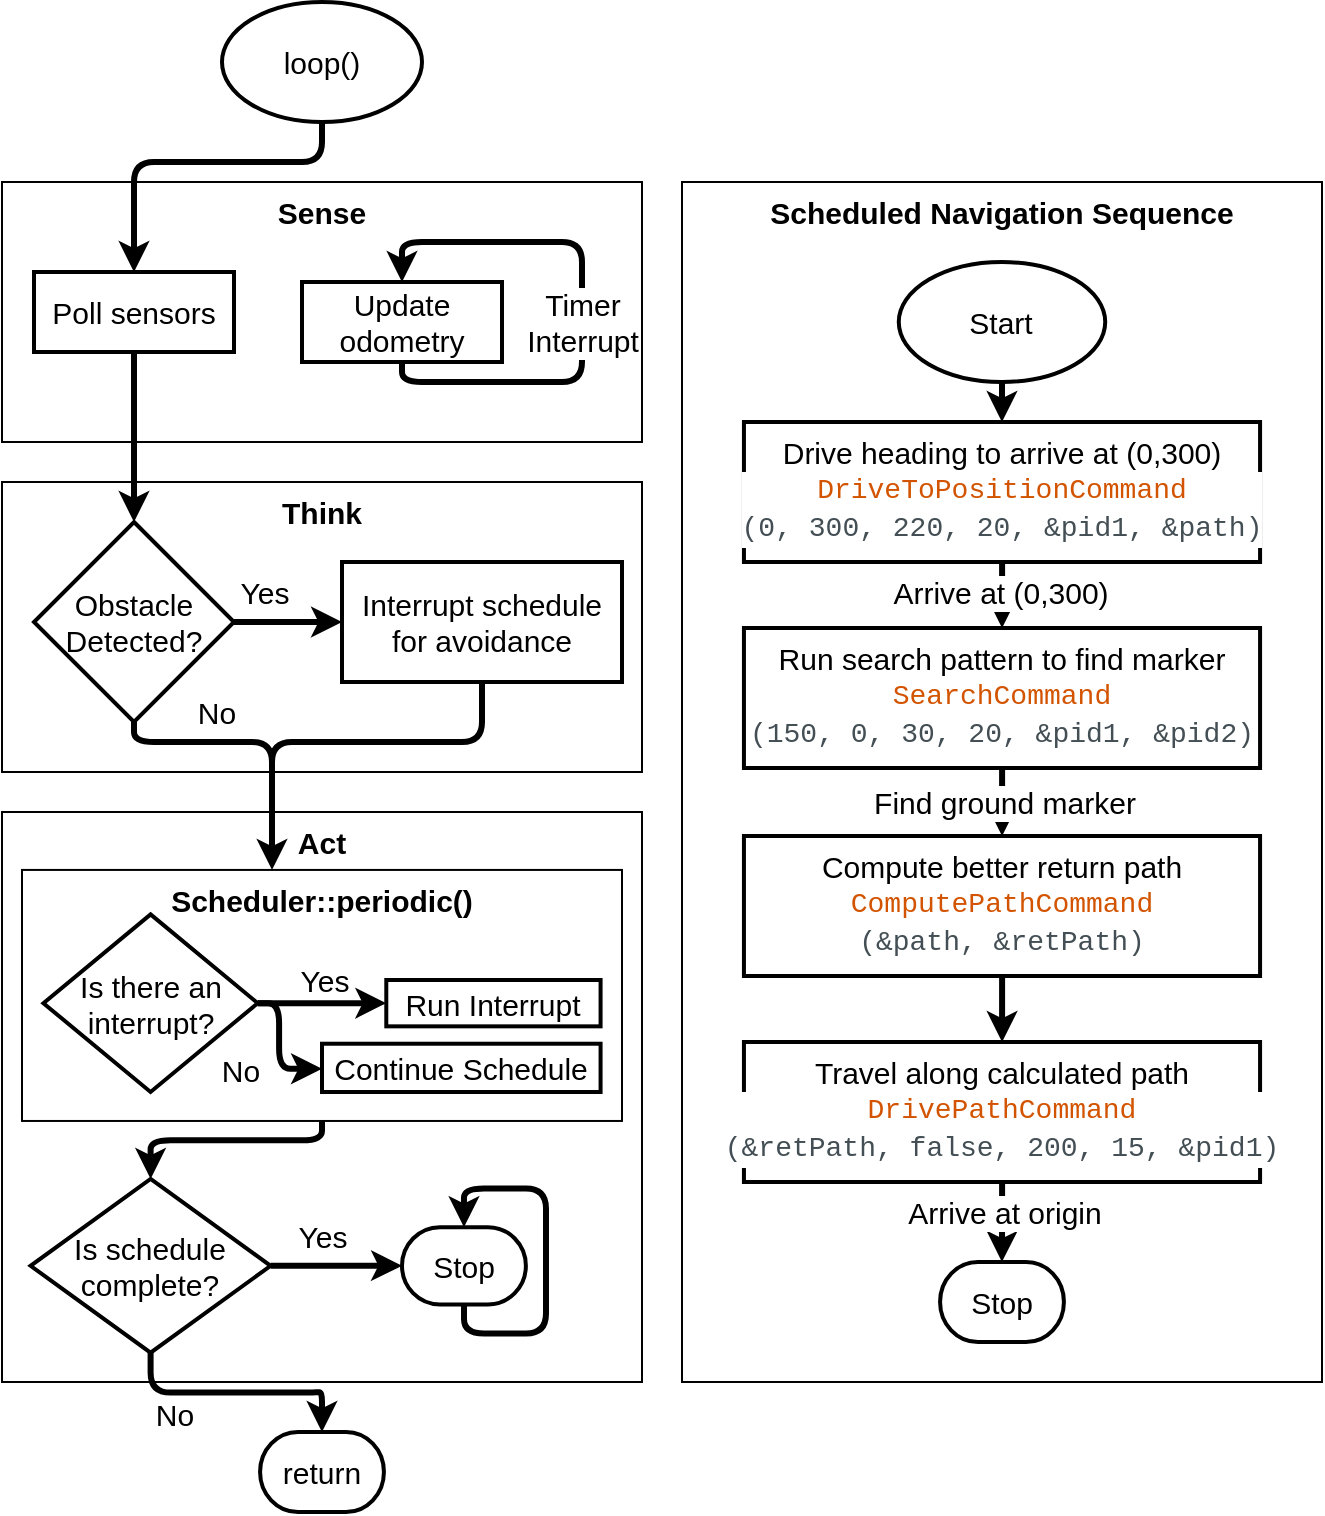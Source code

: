 <mxfile pages="5">
    <diagram id="wxVybBp9iioMGYdmkTW1" name="Page-1">
        <mxGraphModel dx="1416" dy="1984" grid="1" gridSize="10" guides="1" tooltips="1" connect="1" arrows="1" fold="1" page="1" pageScale="1" pageWidth="850" pageHeight="1100" math="0" shadow="0">
            <root>
                <mxCell id="0"/>
                <mxCell id="1" parent="0"/>
                <mxCell id="7J_r2SXEMv--OUWh8xWr-231" value="" style="group;fillColor=none;" parent="1" vertex="1" connectable="0">
                    <mxGeometry x="95.0" y="-655" width="320" height="145" as="geometry"/>
                </mxCell>
                <mxCell id="7J_r2SXEMv--OUWh8xWr-192" value="Think" style="whiteSpace=wrap;html=1;verticalAlign=top;fontSize=15;fontStyle=1;" parent="7J_r2SXEMv--OUWh8xWr-231" vertex="1">
                    <mxGeometry width="320" height="145" as="geometry"/>
                </mxCell>
                <mxCell id="7J_r2SXEMv--OUWh8xWr-198" value="Interrupt schedule for avoidance" style="whiteSpace=wrap;html=1;absoluteArcSize=1;arcSize=14;strokeWidth=2;fontSize=15;verticalAlign=middle;" parent="7J_r2SXEMv--OUWh8xWr-231" vertex="1">
                    <mxGeometry x="170" y="40" width="140" height="60" as="geometry"/>
                </mxCell>
                <mxCell id="7J_r2SXEMv--OUWh8xWr-199" style="edgeStyle=orthogonalEdgeStyle;orthogonalLoop=1;jettySize=auto;html=1;entryX=0;entryY=0.5;entryDx=0;entryDy=0;fontSize=15;startArrow=none;startFill=0;strokeWidth=3;" parent="7J_r2SXEMv--OUWh8xWr-231" source="7J_r2SXEMv--OUWh8xWr-196" target="7J_r2SXEMv--OUWh8xWr-198" edge="1">
                    <mxGeometry relative="1" as="geometry"/>
                </mxCell>
                <mxCell id="7J_r2SXEMv--OUWh8xWr-200" value="Yes" style="edgeLabel;html=1;align=center;verticalAlign=middle;resizable=0;points=[];fontSize=15;" parent="7J_r2SXEMv--OUWh8xWr-199" vertex="1" connectable="0">
                    <mxGeometry x="-0.022" y="-6" relative="1" as="geometry">
                        <mxPoint x="-12" y="-21" as="offset"/>
                    </mxGeometry>
                </mxCell>
                <mxCell id="7J_r2SXEMv--OUWh8xWr-196" value="Obstacle Detected?" style="strokeWidth=2;html=1;shape=mxgraph.flowchart.decision;whiteSpace=wrap;fontSize=15;verticalAlign=middle;" parent="7J_r2SXEMv--OUWh8xWr-231" vertex="1">
                    <mxGeometry x="16" y="20" width="100" height="100" as="geometry"/>
                </mxCell>
                <mxCell id="7J_r2SXEMv--OUWh8xWr-194" value="loop()" style="strokeWidth=2;html=1;shape=mxgraph.flowchart.start_1;whiteSpace=wrap;fontSize=15;verticalAlign=middle;" parent="1" vertex="1">
                    <mxGeometry x="205.0" y="-895" width="100" height="60" as="geometry"/>
                </mxCell>
                <mxCell id="7J_r2SXEMv--OUWh8xWr-207" style="edgeStyle=orthogonalEdgeStyle;orthogonalLoop=1;jettySize=auto;html=1;fontSize=15;startArrow=none;startFill=0;strokeWidth=3;" parent="1" source="7J_r2SXEMv--OUWh8xWr-198" target="7J_r2SXEMv--OUWh8xWr-205" edge="1">
                    <mxGeometry relative="1" as="geometry">
                        <Array as="points">
                            <mxPoint x="335" y="-525"/>
                            <mxPoint x="230" y="-525"/>
                        </Array>
                    </mxGeometry>
                </mxCell>
                <mxCell id="7J_r2SXEMv--OUWh8xWr-233" value="" style="group;fillColor=none;" parent="1" vertex="1" connectable="0">
                    <mxGeometry x="95.0" y="-815" width="320" height="140" as="geometry"/>
                </mxCell>
                <mxCell id="7J_r2SXEMv--OUWh8xWr-184" value="Sense" style="whiteSpace=wrap;html=1;verticalAlign=top;fontSize=15;fontStyle=1;" parent="7J_r2SXEMv--OUWh8xWr-233" vertex="1">
                    <mxGeometry y="10" width="320" height="130" as="geometry"/>
                </mxCell>
                <mxCell id="7J_r2SXEMv--OUWh8xWr-186" value="Poll sensors" style="whiteSpace=wrap;html=1;absoluteArcSize=1;arcSize=14;strokeWidth=2;fontSize=15;verticalAlign=middle;" parent="7J_r2SXEMv--OUWh8xWr-233" vertex="1">
                    <mxGeometry x="16" y="55" width="100" height="40" as="geometry"/>
                </mxCell>
                <mxCell id="7J_r2SXEMv--OUWh8xWr-191" value="" style="group;" parent="7J_r2SXEMv--OUWh8xWr-233" vertex="1" connectable="0">
                    <mxGeometry x="150" y="40" width="120" height="70" as="geometry"/>
                </mxCell>
                <mxCell id="7J_r2SXEMv--OUWh8xWr-187" value="Update odometry" style="whiteSpace=wrap;html=1;absoluteArcSize=1;arcSize=14;strokeWidth=2;fontSize=15;verticalAlign=middle;" parent="7J_r2SXEMv--OUWh8xWr-191" vertex="1">
                    <mxGeometry y="20" width="100" height="40" as="geometry"/>
                </mxCell>
                <mxCell id="7J_r2SXEMv--OUWh8xWr-189" style="edgeStyle=orthogonalEdgeStyle;orthogonalLoop=1;jettySize=auto;html=1;entryX=0.5;entryY=0;entryDx=0;entryDy=0;fontSize=15;startArrow=none;startFill=0;strokeWidth=3;" parent="7J_r2SXEMv--OUWh8xWr-191" target="7J_r2SXEMv--OUWh8xWr-187" edge="1">
                    <mxGeometry relative="1" as="geometry">
                        <mxPoint x="50" y="60" as="sourcePoint"/>
                        <Array as="points">
                            <mxPoint x="50" y="70"/>
                            <mxPoint x="140" y="70"/>
                            <mxPoint x="140"/>
                            <mxPoint x="50"/>
                        </Array>
                    </mxGeometry>
                </mxCell>
                <mxCell id="7J_r2SXEMv--OUWh8xWr-190" value="Timer&lt;br&gt;Interrupt" style="edgeLabel;html=1;align=center;verticalAlign=middle;resizable=0;points=[];fontSize=15;labelBackgroundColor=#ffffff;" parent="7J_r2SXEMv--OUWh8xWr-189" vertex="1" connectable="0">
                    <mxGeometry x="0.014" y="-2" relative="1" as="geometry">
                        <mxPoint x="-2" y="12" as="offset"/>
                    </mxGeometry>
                </mxCell>
                <mxCell id="7J_r2SXEMv--OUWh8xWr-195" style="edgeStyle=orthogonalEdgeStyle;orthogonalLoop=1;jettySize=auto;html=1;entryX=0.5;entryY=0;entryDx=0;entryDy=0;fontSize=15;startArrow=none;startFill=0;strokeWidth=3;exitX=0.5;exitY=1;exitDx=0;exitDy=0;exitPerimeter=0;" parent="7J_r2SXEMv--OUWh8xWr-233" source="7J_r2SXEMv--OUWh8xWr-194" target="7J_r2SXEMv--OUWh8xWr-186" edge="1">
                    <mxGeometry relative="1" as="geometry">
                        <Array as="points">
                            <mxPoint x="160"/>
                            <mxPoint x="66"/>
                        </Array>
                    </mxGeometry>
                </mxCell>
                <mxCell id="7J_r2SXEMv--OUWh8xWr-197" style="edgeStyle=orthogonalEdgeStyle;orthogonalLoop=1;jettySize=auto;html=1;fontSize=15;startArrow=none;startFill=0;strokeWidth=3;entryX=0.5;entryY=0;entryDx=0;entryDy=0;entryPerimeter=0;" parent="1" source="7J_r2SXEMv--OUWh8xWr-186" target="7J_r2SXEMv--OUWh8xWr-196" edge="1">
                    <mxGeometry relative="1" as="geometry">
                        <mxPoint x="175" y="-645" as="targetPoint"/>
                    </mxGeometry>
                </mxCell>
                <mxCell id="7J_r2SXEMv--OUWh8xWr-234" value="" style="group;fillColor=none;" parent="1" vertex="1" connectable="0">
                    <mxGeometry x="95.0" y="-490" width="320" height="285" as="geometry"/>
                </mxCell>
                <mxCell id="7J_r2SXEMv--OUWh8xWr-193" value="Act" style="whiteSpace=wrap;html=1;verticalAlign=top;fontSize=15;fontStyle=1;" parent="7J_r2SXEMv--OUWh8xWr-234" vertex="1">
                    <mxGeometry width="320" height="285" as="geometry"/>
                </mxCell>
                <mxCell id="7J_r2SXEMv--OUWh8xWr-232" value="" style="group;" parent="7J_r2SXEMv--OUWh8xWr-234" vertex="1" connectable="0">
                    <mxGeometry x="10" y="28.966" width="300" height="231.724" as="geometry"/>
                </mxCell>
                <mxCell id="7J_r2SXEMv--OUWh8xWr-218" value="" style="group;" parent="7J_r2SXEMv--OUWh8xWr-232" vertex="1" connectable="0">
                    <mxGeometry width="300" height="125.517" as="geometry"/>
                </mxCell>
                <mxCell id="7J_r2SXEMv--OUWh8xWr-223" style="edgeStyle=orthogonalEdgeStyle;orthogonalLoop=1;jettySize=auto;html=1;entryX=0.5;entryY=0;entryDx=0;entryDy=0;entryPerimeter=0;fontSize=15;startArrow=none;startFill=0;strokeWidth=3;exitX=0.5;exitY=1;exitDx=0;exitDy=0;" parent="7J_r2SXEMv--OUWh8xWr-218" source="7J_r2SXEMv--OUWh8xWr-205" target="7J_r2SXEMv--OUWh8xWr-221" edge="1">
                    <mxGeometry relative="1" as="geometry">
                        <Array as="points">
                            <mxPoint x="150" y="135.172"/>
                            <mxPoint x="64" y="135.172"/>
                        </Array>
                    </mxGeometry>
                </mxCell>
                <mxCell id="7J_r2SXEMv--OUWh8xWr-205" value="Scheduler::periodic()" style="whiteSpace=wrap;html=1;verticalAlign=top;fontSize=15;fontStyle=1;" parent="7J_r2SXEMv--OUWh8xWr-218" vertex="1">
                    <mxGeometry width="300" height="125.517" as="geometry"/>
                </mxCell>
                <mxCell id="7J_r2SXEMv--OUWh8xWr-204" value="Is there an interrupt?" style="strokeWidth=2;html=1;shape=mxgraph.flowchart.decision;whiteSpace=wrap;fontSize=15;verticalAlign=middle;" parent="7J_r2SXEMv--OUWh8xWr-218" vertex="1">
                    <mxGeometry x="10.714" y="22.207" width="107.143" height="88.828" as="geometry"/>
                </mxCell>
                <mxCell id="7J_r2SXEMv--OUWh8xWr-209" value="Run Interrupt" style="whiteSpace=wrap;html=1;absoluteArcSize=1;arcSize=14;strokeWidth=2;fontSize=15;verticalAlign=middle;" parent="7J_r2SXEMv--OUWh8xWr-218" vertex="1">
                    <mxGeometry x="182.143" y="55.034" width="107.143" height="23.172" as="geometry"/>
                </mxCell>
                <mxCell id="7J_r2SXEMv--OUWh8xWr-203" value="Continue Schedule" style="whiteSpace=wrap;html=1;absoluteArcSize=1;arcSize=14;strokeWidth=2;fontSize=15;verticalAlign=middle;" parent="7J_r2SXEMv--OUWh8xWr-218" vertex="1">
                    <mxGeometry x="150" y="86.897" width="139.286" height="24.138" as="geometry"/>
                </mxCell>
                <mxCell id="7J_r2SXEMv--OUWh8xWr-211" style="edgeStyle=orthogonalEdgeStyle;orthogonalLoop=1;jettySize=auto;html=1;fontSize=15;startArrow=none;startFill=0;strokeWidth=3;" parent="7J_r2SXEMv--OUWh8xWr-218" source="7J_r2SXEMv--OUWh8xWr-204" target="7J_r2SXEMv--OUWh8xWr-203" edge="1">
                    <mxGeometry as="geometry">
                        <Array as="points">
                            <mxPoint x="128.571" y="66.621"/>
                            <mxPoint x="128.571" y="99.448"/>
                        </Array>
                    </mxGeometry>
                </mxCell>
                <mxCell id="7J_r2SXEMv--OUWh8xWr-213" value="No" style="edgeLabel;html=1;align=center;verticalAlign=middle;resizable=0;points=[];fontSize=15;" parent="7J_r2SXEMv--OUWh8xWr-211" vertex="1" connectable="0">
                    <mxGeometry x="0.115" y="1" relative="1" as="geometry">
                        <mxPoint x="-21" y="8" as="offset"/>
                    </mxGeometry>
                </mxCell>
                <mxCell id="7J_r2SXEMv--OUWh8xWr-210" style="edgeStyle=orthogonalEdgeStyle;orthogonalLoop=1;jettySize=auto;html=1;entryX=0;entryY=0.5;entryDx=0;entryDy=0;fontSize=15;startArrow=none;startFill=0;strokeWidth=3;exitX=1;exitY=0.5;exitDx=0;exitDy=0;exitPerimeter=0;" parent="7J_r2SXEMv--OUWh8xWr-218" source="7J_r2SXEMv--OUWh8xWr-204" target="7J_r2SXEMv--OUWh8xWr-209" edge="1">
                    <mxGeometry as="geometry"/>
                </mxCell>
                <mxCell id="7J_r2SXEMv--OUWh8xWr-212" value="Yes" style="edgeLabel;html=1;align=center;verticalAlign=middle;resizable=0;points=[];fontSize=15;" parent="7J_r2SXEMv--OUWh8xWr-210" vertex="1" connectable="0">
                    <mxGeometry x="0.278" relative="1" as="geometry">
                        <mxPoint x="-8" y="-12" as="offset"/>
                    </mxGeometry>
                </mxCell>
                <mxCell id="7J_r2SXEMv--OUWh8xWr-221" value="Is schedule complete?" style="strokeWidth=2;html=1;shape=mxgraph.flowchart.decision;whiteSpace=wrap;fontSize=15;verticalAlign=middle;" parent="7J_r2SXEMv--OUWh8xWr-218" vertex="1">
                    <mxGeometry x="4.29" y="154.483" width="120" height="86.897" as="geometry"/>
                </mxCell>
                <mxCell id="7J_r2SXEMv--OUWh8xWr-227" value="Stop" style="strokeWidth=2;html=1;shape=mxgraph.flowchart.terminator;whiteSpace=wrap;fontSize=15;verticalAlign=middle;" parent="7J_r2SXEMv--OUWh8xWr-232" vertex="1">
                    <mxGeometry x="190.002" y="178.621" width="61.935" height="38.621" as="geometry"/>
                </mxCell>
                <mxCell id="7J_r2SXEMv--OUWh8xWr-228" style="edgeStyle=orthogonalEdgeStyle;orthogonalLoop=1;jettySize=auto;html=1;entryX=0;entryY=0.5;entryDx=0;entryDy=0;entryPerimeter=0;fontSize=15;startArrow=none;startFill=0;strokeWidth=3;" parent="7J_r2SXEMv--OUWh8xWr-232" source="7J_r2SXEMv--OUWh8xWr-221" target="7J_r2SXEMv--OUWh8xWr-227" edge="1">
                    <mxGeometry relative="1" as="geometry">
                        <Array as="points">
                            <mxPoint x="180" y="197.931"/>
                            <mxPoint x="180" y="197.931"/>
                        </Array>
                    </mxGeometry>
                </mxCell>
                <mxCell id="7J_r2SXEMv--OUWh8xWr-230" value="Yes" style="edgeLabel;html=1;align=center;verticalAlign=middle;resizable=0;points=[];fontSize=15;" parent="7J_r2SXEMv--OUWh8xWr-228" vertex="1" connectable="0">
                    <mxGeometry x="-0.187" y="-1" relative="1" as="geometry">
                        <mxPoint x="-1" y="-16" as="offset"/>
                    </mxGeometry>
                </mxCell>
                <mxCell id="7J_r2SXEMv--OUWh8xWr-229" style="edgeStyle=orthogonalEdgeStyle;orthogonalLoop=1;jettySize=auto;html=1;fontSize=15;startArrow=none;startFill=0;strokeWidth=3;entryX=0.5;entryY=0;entryDx=0;entryDy=0;entryPerimeter=0;" parent="7J_r2SXEMv--OUWh8xWr-232" target="7J_r2SXEMv--OUWh8xWr-227" edge="1">
                    <mxGeometry relative="1" as="geometry">
                        <mxPoint x="221" y="217.241" as="sourcePoint"/>
                        <Array as="points">
                            <mxPoint x="221" y="231.724"/>
                            <mxPoint x="262" y="231.724"/>
                            <mxPoint x="262" y="159.31"/>
                            <mxPoint x="221" y="159.31"/>
                        </Array>
                    </mxGeometry>
                </mxCell>
                <mxCell id="7J_r2SXEMv--OUWh8xWr-206" style="edgeStyle=orthogonalEdgeStyle;orthogonalLoop=1;jettySize=auto;html=1;fontSize=15;startArrow=none;startFill=0;strokeWidth=3;" parent="1" source="7J_r2SXEMv--OUWh8xWr-196" target="7J_r2SXEMv--OUWh8xWr-205" edge="1">
                    <mxGeometry relative="1" as="geometry">
                        <Array as="points">
                            <mxPoint x="161" y="-525"/>
                            <mxPoint x="230" y="-525"/>
                        </Array>
                    </mxGeometry>
                </mxCell>
                <mxCell id="7J_r2SXEMv--OUWh8xWr-208" value="No" style="edgeLabel;html=1;align=center;verticalAlign=middle;resizable=0;points=[];fontSize=15;" parent="7J_r2SXEMv--OUWh8xWr-206" vertex="1" connectable="0">
                    <mxGeometry x="-0.667" relative="1" as="geometry">
                        <mxPoint x="27" y="-15" as="offset"/>
                    </mxGeometry>
                </mxCell>
                <mxCell id="-iYDh0l8v9Food09oiuS-1" value="return" style="strokeWidth=2;html=1;shape=mxgraph.flowchart.terminator;whiteSpace=wrap;fontSize=15;verticalAlign=middle;" parent="1" vertex="1">
                    <mxGeometry x="224.032" y="-180" width="61.935" height="40.0" as="geometry"/>
                </mxCell>
                <mxCell id="-iYDh0l8v9Food09oiuS-2" style="edgeStyle=orthogonalEdgeStyle;orthogonalLoop=1;jettySize=auto;html=1;entryX=0.5;entryY=0;entryDx=0;entryDy=0;entryPerimeter=0;fontSize=15;startArrow=none;startFill=0;strokeWidth=3;" parent="1" source="7J_r2SXEMv--OUWh8xWr-221" target="-iYDh0l8v9Food09oiuS-1" edge="1">
                    <mxGeometry relative="1" as="geometry"/>
                </mxCell>
                <mxCell id="-iYDh0l8v9Food09oiuS-3" value="No" style="edgeLabel;html=1;align=center;verticalAlign=middle;resizable=0;points=[];fontSize=15;" parent="-iYDh0l8v9Food09oiuS-2" vertex="1" connectable="0">
                    <mxGeometry x="-0.351" relative="1" as="geometry">
                        <mxPoint x="-10" y="10" as="offset"/>
                    </mxGeometry>
                </mxCell>
                <mxCell id="mrsGRL1g0M8LuD2HtruE-7" value="Scheduled Navigation Sequence" style="whiteSpace=wrap;html=1;verticalAlign=top;fontSize=15;fontStyle=1;" parent="1" vertex="1">
                    <mxGeometry x="435" y="-805" width="320" height="600" as="geometry"/>
                </mxCell>
                <mxCell id="mrsGRL1g0M8LuD2HtruE-8" value="Drive heading to arrive at (0,300)&lt;br&gt;&lt;div style=&quot;color: rgb(67 , 79 , 84) ; background-color: rgb(255 , 255 , 255) ; font-family: &amp;#34;consolas&amp;#34; , &amp;#34;courier new&amp;#34; , monospace ; font-size: 14px ; line-height: 19px&quot;&gt;&lt;span style=&quot;color: #d35400&quot;&gt;DriveToPositionCommand&lt;/span&gt;&lt;/div&gt;&lt;div style=&quot;color: rgb(67 , 79 , 84) ; background-color: rgb(255 , 255 , 255) ; font-family: &amp;#34;consolas&amp;#34; , &amp;#34;courier new&amp;#34; , monospace ; font-size: 14px ; line-height: 19px&quot;&gt;(0,&amp;nbsp;300,&amp;nbsp;220,&amp;nbsp;20,&amp;nbsp;&amp;amp;pid1,&amp;nbsp;&amp;amp;path)&lt;/div&gt;" style="whiteSpace=wrap;html=1;absoluteArcSize=1;arcSize=14;strokeWidth=2;fontSize=15;verticalAlign=top;" parent="1" vertex="1">
                    <mxGeometry x="465.968" y="-685" width="258.065" height="70.0" as="geometry"/>
                </mxCell>
                <mxCell id="mrsGRL1g0M8LuD2HtruE-9" value="Run search pattern to find marker&lt;br&gt;&lt;div style=&quot;color: rgb(67 , 79 , 84) ; background-color: rgb(255 , 255 , 255) ; font-family: &amp;#34;consolas&amp;#34; , &amp;#34;courier new&amp;#34; , monospace ; font-size: 14px ; line-height: 19px&quot;&gt;&lt;span style=&quot;color: #d35400&quot;&gt;SearchCommand&lt;/span&gt;&lt;/div&gt;&lt;div style=&quot;color: rgb(67 , 79 , 84) ; background-color: rgb(255 , 255 , 255) ; font-family: &amp;#34;consolas&amp;#34; , &amp;#34;courier new&amp;#34; , monospace ; font-size: 14px ; line-height: 19px&quot;&gt;(150,&amp;nbsp;0,&amp;nbsp;30,&amp;nbsp;20,&amp;nbsp;&amp;amp;pid1,&amp;nbsp;&amp;amp;pid2)&lt;/div&gt;" style="whiteSpace=wrap;html=1;absoluteArcSize=1;arcSize=14;strokeWidth=2;fontSize=15;verticalAlign=top;" parent="1" vertex="1">
                    <mxGeometry x="465.968" y="-582" width="258.065" height="70.0" as="geometry"/>
                </mxCell>
                <mxCell id="mrsGRL1g0M8LuD2HtruE-10" value="Travel along calculated path&lt;br&gt;&lt;div style=&quot;color: rgb(67 , 79 , 84) ; background-color: rgb(255 , 255 , 255) ; font-family: &amp;#34;consolas&amp;#34; , &amp;#34;courier new&amp;#34; , monospace ; font-size: 14px ; line-height: 19px&quot;&gt;&lt;div style=&quot;font-family: &amp;#34;consolas&amp;#34; , &amp;#34;courier new&amp;#34; , monospace ; line-height: 19px&quot;&gt;&lt;span style=&quot;color: #d35400&quot;&gt;DrivePathCommand&lt;/span&gt;&lt;/div&gt;&lt;div style=&quot;font-family: &amp;#34;consolas&amp;#34; , &amp;#34;courier new&amp;#34; , monospace ; line-height: 19px&quot;&gt;(&amp;amp;retPath,&amp;nbsp;false,&amp;nbsp;200,&amp;nbsp;15,&amp;nbsp;&amp;amp;pid1)&lt;/div&gt;&lt;/div&gt;" style="whiteSpace=wrap;html=1;absoluteArcSize=1;arcSize=14;strokeWidth=2;fontSize=15;verticalAlign=top;" parent="1" vertex="1">
                    <mxGeometry x="465.968" y="-375.0" width="258.065" height="70.0" as="geometry"/>
                </mxCell>
                <mxCell id="mrsGRL1g0M8LuD2HtruE-12" value="Stop" style="strokeWidth=2;html=1;shape=mxgraph.flowchart.terminator;whiteSpace=wrap;fontSize=15;verticalAlign=middle;" parent="1" vertex="1">
                    <mxGeometry x="564.032" y="-265" width="61.935" height="40.0" as="geometry"/>
                </mxCell>
                <mxCell id="mrsGRL1g0M8LuD2HtruE-21" value="Start" style="strokeWidth=2;html=1;shape=mxgraph.flowchart.start_1;whiteSpace=wrap;fontSize=15;verticalAlign=middle;" parent="1" vertex="1">
                    <mxGeometry x="543.387" y="-765" width="103.226" height="60" as="geometry"/>
                </mxCell>
                <mxCell id="mrsGRL1g0M8LuD2HtruE-13" style="edgeStyle=orthogonalEdgeStyle;orthogonalLoop=1;jettySize=auto;html=1;fontSize=15;strokeWidth=3;" parent="1" source="mrsGRL1g0M8LuD2HtruE-8" target="mrsGRL1g0M8LuD2HtruE-9" edge="1">
                    <mxGeometry x="497.968" y="-727" as="geometry"/>
                </mxCell>
                <mxCell id="mrsGRL1g0M8LuD2HtruE-17" value="Arrive at (0,300)" style="edgeLabel;html=1;align=center;verticalAlign=middle;resizable=0;points=[];fontSize=15;labelBackgroundColor=#ffffff;" parent="mrsGRL1g0M8LuD2HtruE-13" vertex="1" connectable="0">
                    <mxGeometry x="0.217" y="-1" relative="1" as="geometry">
                        <mxPoint as="offset"/>
                    </mxGeometry>
                </mxCell>
                <mxCell id="mrsGRL1g0M8LuD2HtruE-14" style="edgeStyle=orthogonalEdgeStyle;orthogonalLoop=1;jettySize=auto;html=1;fontSize=15;strokeWidth=3;" parent="1" source="mrsGRL1g0M8LuD2HtruE-9" target="vikp4Lg_yxEDGK3q8YTu-1" edge="1">
                    <mxGeometry x="497.968" y="-727" as="geometry"/>
                </mxCell>
                <mxCell id="mrsGRL1g0M8LuD2HtruE-18" value="Find ground marker" style="edgeLabel;html=1;align=center;verticalAlign=middle;resizable=0;points=[];fontSize=15;labelBackgroundColor=#ffffff;" parent="mrsGRL1g0M8LuD2HtruE-14" vertex="1" connectable="0">
                    <mxGeometry x="0.011" y="-1" relative="1" as="geometry">
                        <mxPoint as="offset"/>
                    </mxGeometry>
                </mxCell>
                <mxCell id="mrsGRL1g0M8LuD2HtruE-15" style="edgeStyle=orthogonalEdgeStyle;orthogonalLoop=1;jettySize=auto;html=1;fontSize=15;strokeWidth=3;" parent="1" source="mrsGRL1g0M8LuD2HtruE-10" target="mrsGRL1g0M8LuD2HtruE-12" edge="1">
                    <mxGeometry x="497.968" y="-727" as="geometry"/>
                </mxCell>
                <mxCell id="mrsGRL1g0M8LuD2HtruE-19" value="Arrive at origin" style="edgeLabel;html=1;align=center;verticalAlign=middle;resizable=0;points=[];fontSize=15;labelBackgroundColor=#ffffff;" parent="mrsGRL1g0M8LuD2HtruE-15" vertex="1" connectable="0">
                    <mxGeometry x="0.252" y="1" relative="1" as="geometry">
                        <mxPoint y="-10" as="offset"/>
                    </mxGeometry>
                </mxCell>
                <mxCell id="mrsGRL1g0M8LuD2HtruE-22" style="edgeStyle=orthogonalEdgeStyle;orthogonalLoop=1;jettySize=auto;html=1;fontSize=15;strokeWidth=3;" parent="1" source="mrsGRL1g0M8LuD2HtruE-21" target="mrsGRL1g0M8LuD2HtruE-8" edge="1">
                    <mxGeometry x="435" y="-805" as="geometry"/>
                </mxCell>
                <mxCell id="vikp4Lg_yxEDGK3q8YTu-3" style="edgeStyle=orthogonalEdgeStyle;rounded=0;orthogonalLoop=1;jettySize=auto;html=1;strokeWidth=3;" edge="1" parent="1" source="vikp4Lg_yxEDGK3q8YTu-1" target="mrsGRL1g0M8LuD2HtruE-10">
                    <mxGeometry x="435" y="-805" as="geometry"/>
                </mxCell>
                <mxCell id="vikp4Lg_yxEDGK3q8YTu-1" value="Compute better return path&lt;br&gt;&lt;div style=&quot;color: rgb(67 , 79 , 84) ; background-color: rgb(255 , 255 , 255) ; font-family: &amp;#34;consolas&amp;#34; , &amp;#34;courier new&amp;#34; , monospace ; font-size: 14px ; line-height: 19px&quot;&gt;&lt;span style=&quot;color: #d35400&quot;&gt;ComputePathCommand&lt;/span&gt;&lt;/div&gt;&lt;div style=&quot;color: rgb(67 , 79 , 84) ; background-color: rgb(255 , 255 , 255) ; font-family: &amp;#34;consolas&amp;#34; , &amp;#34;courier new&amp;#34; , monospace ; font-size: 14px ; line-height: 19px&quot;&gt;(&amp;amp;path,&amp;nbsp;&amp;amp;retPath)&lt;/div&gt;" style="whiteSpace=wrap;html=1;absoluteArcSize=1;arcSize=14;strokeWidth=2;fontSize=15;verticalAlign=top;" vertex="1" parent="1">
                    <mxGeometry x="465.968" y="-478" width="258.065" height="70.0" as="geometry"/>
                </mxCell>
            </root>
        </mxGraphModel>
    </diagram>
    <diagram id="wqGhKOWdf6Fn-2Qov315" name="Page-5">
        <mxGraphModel dx="1204" dy="751" grid="1" gridSize="10" guides="1" tooltips="1" connect="1" arrows="1" fold="1" page="1" pageScale="1" pageWidth="850" pageHeight="1100" math="0" shadow="0">
            <root>
                <mxCell id="w6tPkV__amYRiSDFf9xx-0"/>
                <mxCell id="w6tPkV__amYRiSDFf9xx-1" parent="w6tPkV__amYRiSDFf9xx-0"/>
                <mxCell id="ErXvT_Iq7-1203h138Nt-64" value="Scheduler::periodic()" style="whiteSpace=wrap;html=1;verticalAlign=top;fontSize=15;fontStyle=1;" parent="w6tPkV__amYRiSDFf9xx-1" vertex="1">
                    <mxGeometry x="69" y="320" width="780" height="370" as="geometry"/>
                </mxCell>
                <mxCell id="ErXvT_Iq7-1203h138Nt-67" style="edgeStyle=orthogonalEdgeStyle;rounded=0;orthogonalLoop=1;jettySize=auto;html=1;entryX=0;entryY=0.5;entryDx=0;entryDy=0;fontSize=15;startArrow=none;startFill=0;strokeWidth=3;exitX=1;exitY=0.5;exitDx=0;exitDy=0;exitPerimeter=0;" parent="w6tPkV__amYRiSDFf9xx-1" source="ErXvT_Iq7-1203h138Nt-65" target="ErXvT_Iq7-1203h138Nt-66" edge="1">
                    <mxGeometry relative="1" as="geometry">
                        <Array as="points"/>
                    </mxGeometry>
                </mxCell>
                <mxCell id="ErXvT_Iq7-1203h138Nt-68" value="Yes" style="edgeLabel;html=1;align=center;verticalAlign=middle;resizable=0;points=[];fontSize=15;" parent="ErXvT_Iq7-1203h138Nt-67" vertex="1" connectable="0">
                    <mxGeometry x="0.703" y="-5" relative="1" as="geometry">
                        <mxPoint x="-28" y="25" as="offset"/>
                    </mxGeometry>
                </mxCell>
                <mxCell id="ErXvT_Iq7-1203h138Nt-76" style="edgeStyle=orthogonalEdgeStyle;rounded=0;orthogonalLoop=1;jettySize=auto;html=1;fontSize=15;startArrow=none;startFill=0;strokeWidth=3;" parent="w6tPkV__amYRiSDFf9xx-1" source="ErXvT_Iq7-1203h138Nt-72" target="ErXvT_Iq7-1203h138Nt-75" edge="1">
                    <mxGeometry relative="1" as="geometry"/>
                </mxCell>
                <mxCell id="Be76M1x_A2nLHFn4Trk8-4" style="edgeStyle=orthogonalEdgeStyle;rounded=0;orthogonalLoop=1;jettySize=auto;html=1;entryX=0;entryY=0.5;entryDx=0;entryDy=0;fontSize=15;startArrow=none;startFill=0;strokeWidth=3;" parent="w6tPkV__amYRiSDFf9xx-1" source="Be76M1x_A2nLHFn4Trk8-3" target="ErXvT_Iq7-1203h138Nt-69" edge="1">
                    <mxGeometry relative="1" as="geometry"/>
                </mxCell>
                <mxCell id="Be76M1x_A2nLHFn4Trk8-6" value="Yes" style="edgeLabel;html=1;align=center;verticalAlign=middle;resizable=0;points=[];fontSize=15;" parent="Be76M1x_A2nLHFn4Trk8-4" vertex="1" connectable="0">
                    <mxGeometry x="0.57" y="-6" relative="1" as="geometry">
                        <mxPoint x="-18" y="-21" as="offset"/>
                    </mxGeometry>
                </mxCell>
                <mxCell id="Be76M1x_A2nLHFn4Trk8-5" style="edgeStyle=orthogonalEdgeStyle;rounded=0;orthogonalLoop=1;jettySize=auto;html=1;fontSize=15;startArrow=none;startFill=0;strokeWidth=3;entryX=0;entryY=0.5;entryDx=0;entryDy=0;entryPerimeter=0;exitX=0.5;exitY=1;exitDx=0;exitDy=0;exitPerimeter=0;" parent="w6tPkV__amYRiSDFf9xx-1" source="Be76M1x_A2nLHFn4Trk8-3" target="ErXvT_Iq7-1203h138Nt-78" edge="1">
                    <mxGeometry relative="1" as="geometry">
                        <Array as="points"/>
                    </mxGeometry>
                </mxCell>
                <mxCell id="Be76M1x_A2nLHFn4Trk8-7" value="No" style="edgeLabel;html=1;align=center;verticalAlign=middle;resizable=0;points=[];fontSize=15;" parent="Be76M1x_A2nLHFn4Trk8-5" vertex="1" connectable="0">
                    <mxGeometry x="-0.645" y="3" relative="1" as="geometry">
                        <mxPoint x="-22" y="-12" as="offset"/>
                    </mxGeometry>
                </mxCell>
                <mxCell id="Be76M1x_A2nLHFn4Trk8-22" style="edgeStyle=orthogonalEdgeStyle;rounded=0;orthogonalLoop=1;jettySize=auto;html=1;entryX=1;entryY=0.5;entryDx=0;entryDy=0;entryPerimeter=0;fontSize=15;startArrow=none;startFill=0;strokeWidth=3;exitX=0.5;exitY=1;exitDx=0;exitDy=0;" parent="w6tPkV__amYRiSDFf9xx-1" source="Be76M1x_A2nLHFn4Trk8-8" target="ErXvT_Iq7-1203h138Nt-78" edge="1">
                    <mxGeometry relative="1" as="geometry">
                        <Array as="points">
                            <mxPoint x="790" y="665"/>
                        </Array>
                    </mxGeometry>
                </mxCell>
                <mxCell id="Be76M1x_A2nLHFn4Trk8-10" value="" style="group" parent="w6tPkV__amYRiSDFf9xx-1" vertex="1" connectable="0">
                    <mxGeometry x="205" y="365" width="143" height="265" as="geometry"/>
                </mxCell>
                <mxCell id="ErXvT_Iq7-1203h138Nt-66" value="Use interrupt command" style="rounded=1;whiteSpace=wrap;html=1;absoluteArcSize=1;arcSize=14;strokeWidth=2;fontSize=15;verticalAlign=middle;" parent="Be76M1x_A2nLHFn4Trk8-10" vertex="1">
                    <mxGeometry x="22.5" width="98" height="50" as="geometry"/>
                </mxCell>
                <mxCell id="ErXvT_Iq7-1203h138Nt-69" value="Use current command in sequence" style="rounded=1;whiteSpace=wrap;html=1;absoluteArcSize=1;arcSize=14;strokeWidth=2;fontSize=15;verticalAlign=middle;" parent="Be76M1x_A2nLHFn4Trk8-10" vertex="1">
                    <mxGeometry x="12.5" y="195" width="118" height="70" as="geometry"/>
                </mxCell>
                <mxCell id="ErXvT_Iq7-1203h138Nt-72" value="Call command's periodic function" style="rounded=1;whiteSpace=wrap;html=1;absoluteArcSize=1;arcSize=14;strokeWidth=2;fontSize=15;verticalAlign=middle;" parent="Be76M1x_A2nLHFn4Trk8-10" vertex="1">
                    <mxGeometry y="105" width="143" height="45" as="geometry"/>
                </mxCell>
                <mxCell id="ErXvT_Iq7-1203h138Nt-73" style="edgeStyle=orthogonalEdgeStyle;rounded=0;orthogonalLoop=1;jettySize=auto;html=1;fontSize=15;startArrow=none;startFill=0;strokeWidth=3;" parent="Be76M1x_A2nLHFn4Trk8-10" source="ErXvT_Iq7-1203h138Nt-69" target="ErXvT_Iq7-1203h138Nt-72" edge="1">
                    <mxGeometry relative="1" as="geometry"/>
                </mxCell>
                <mxCell id="ErXvT_Iq7-1203h138Nt-74" style="edgeStyle=orthogonalEdgeStyle;rounded=0;orthogonalLoop=1;jettySize=auto;html=1;fontSize=15;startArrow=none;startFill=0;strokeWidth=3;" parent="Be76M1x_A2nLHFn4Trk8-10" source="ErXvT_Iq7-1203h138Nt-66" target="ErXvT_Iq7-1203h138Nt-72" edge="1">
                    <mxGeometry relative="1" as="geometry"/>
                </mxCell>
                <mxCell id="Be76M1x_A2nLHFn4Trk8-11" value="" style="group" parent="w6tPkV__amYRiSDFf9xx-1" vertex="1" connectable="0">
                    <mxGeometry x="80" y="340" width="100" height="305" as="geometry"/>
                </mxCell>
                <mxCell id="ErXvT_Iq7-1203h138Nt-65" value="Is there an interrupt?" style="strokeWidth=2;html=1;shape=mxgraph.flowchart.decision;whiteSpace=wrap;fontSize=15;verticalAlign=middle;" parent="Be76M1x_A2nLHFn4Trk8-11" vertex="1">
                    <mxGeometry y="50" width="100" height="100" as="geometry"/>
                </mxCell>
                <mxCell id="Be76M1x_A2nLHFn4Trk8-3" value="Is there a command to run" style="strokeWidth=2;html=1;shape=mxgraph.flowchart.decision;whiteSpace=wrap;fontSize=15;verticalAlign=middle;" parent="Be76M1x_A2nLHFn4Trk8-11" vertex="1">
                    <mxGeometry y="205" width="100" height="100" as="geometry"/>
                </mxCell>
                <mxCell id="ErXvT_Iq7-1203h138Nt-70" style="edgeStyle=orthogonalEdgeStyle;rounded=0;orthogonalLoop=1;jettySize=auto;html=1;fontSize=15;startArrow=none;startFill=0;strokeWidth=3;entryX=0.5;entryY=0;entryDx=0;entryDy=0;entryPerimeter=0;" parent="Be76M1x_A2nLHFn4Trk8-11" source="ErXvT_Iq7-1203h138Nt-65" target="Be76M1x_A2nLHFn4Trk8-3" edge="1">
                    <mxGeometry relative="1" as="geometry">
                        <mxPoint x="50" y="470" as="targetPoint"/>
                    </mxGeometry>
                </mxCell>
                <mxCell id="ErXvT_Iq7-1203h138Nt-71" value="No" style="edgeLabel;html=1;align=center;verticalAlign=middle;resizable=0;points=[];fontSize=15;" parent="ErXvT_Iq7-1203h138Nt-70" vertex="1" connectable="0">
                    <mxGeometry x="0.617" y="6" relative="1" as="geometry">
                        <mxPoint x="7" y="-38" as="offset"/>
                    </mxGeometry>
                </mxCell>
                <mxCell id="Be76M1x_A2nLHFn4Trk8-18" style="edgeStyle=orthogonalEdgeStyle;rounded=0;orthogonalLoop=1;jettySize=auto;html=1;entryX=0.5;entryY=0;entryDx=0;entryDy=0;entryPerimeter=0;fontSize=15;startArrow=none;startFill=0;strokeWidth=3;" parent="Be76M1x_A2nLHFn4Trk8-11" source="Be76M1x_A2nLHFn4Trk8-17" target="ErXvT_Iq7-1203h138Nt-65" edge="1">
                    <mxGeometry relative="1" as="geometry"/>
                </mxCell>
                <mxCell id="Be76M1x_A2nLHFn4Trk8-17" value="Start" style="strokeWidth=2;html=1;shape=mxgraph.flowchart.start_1;whiteSpace=wrap;fontSize=15;verticalAlign=middle;" parent="Be76M1x_A2nLHFn4Trk8-11" vertex="1">
                    <mxGeometry x="17.5" width="65" height="30" as="geometry"/>
                </mxCell>
                <mxCell id="Be76M1x_A2nLHFn4Trk8-21" style="edgeStyle=orthogonalEdgeStyle;rounded=0;orthogonalLoop=1;jettySize=auto;html=1;entryX=0.5;entryY=0;entryDx=0;entryDy=0;fontSize=15;startArrow=none;startFill=0;strokeWidth=3;" parent="w6tPkV__amYRiSDFf9xx-1" source="Be76M1x_A2nLHFn4Trk8-19" target="Be76M1x_A2nLHFn4Trk8-8" edge="1">
                    <mxGeometry relative="1" as="geometry"/>
                </mxCell>
                <mxCell id="Be76M1x_A2nLHFn4Trk8-23" value="Yes" style="edgeLabel;html=1;align=center;verticalAlign=middle;resizable=0;points=[];fontSize=15;" parent="Be76M1x_A2nLHFn4Trk8-21" vertex="1" connectable="0">
                    <mxGeometry x="-0.62" relative="1" as="geometry">
                        <mxPoint x="-14" y="-14" as="offset"/>
                    </mxGeometry>
                </mxCell>
                <mxCell id="Be76M1x_A2nLHFn4Trk8-32" style="edgeStyle=orthogonalEdgeStyle;rounded=0;orthogonalLoop=1;jettySize=auto;html=1;entryX=0.5;entryY=0;entryDx=0;entryDy=0;entryPerimeter=0;fontSize=15;startArrow=none;startFill=0;strokeWidth=3;exitX=0.5;exitY=1;exitDx=0;exitDy=0;exitPerimeter=0;" parent="w6tPkV__amYRiSDFf9xx-1" source="Be76M1x_A2nLHFn4Trk8-19" target="Be76M1x_A2nLHFn4Trk8-24" edge="1">
                    <mxGeometry relative="1" as="geometry">
                        <Array as="points">
                            <mxPoint x="620" y="458"/>
                            <mxPoint x="620" y="458"/>
                        </Array>
                    </mxGeometry>
                </mxCell>
                <mxCell id="Be76M1x_A2nLHFn4Trk8-33" value="No" style="edgeLabel;html=1;align=center;verticalAlign=middle;resizable=0;points=[];fontSize=15;" parent="Be76M1x_A2nLHFn4Trk8-32" vertex="1" connectable="0">
                    <mxGeometry x="-0.201" y="-1" relative="1" as="geometry">
                        <mxPoint x="17" y="-11" as="offset"/>
                    </mxGeometry>
                </mxCell>
                <mxCell id="Be76M1x_A2nLHFn4Trk8-19" value="Is the &lt;br&gt;command an interrupt?" style="strokeWidth=2;html=1;shape=mxgraph.flowchart.decision;whiteSpace=wrap;fontSize=15;verticalAlign=middle;" parent="w6tPkV__amYRiSDFf9xx-1" vertex="1">
                    <mxGeometry x="560" y="334.75" width="120" height="103.5" as="geometry"/>
                </mxCell>
                <mxCell id="Be76M1x_A2nLHFn4Trk8-20" style="edgeStyle=orthogonalEdgeStyle;rounded=0;orthogonalLoop=1;jettySize=auto;html=1;fontSize=15;startArrow=none;startFill=0;strokeWidth=3;" parent="w6tPkV__amYRiSDFf9xx-1" source="Be76M1x_A2nLHFn4Trk8-0" edge="1">
                    <mxGeometry relative="1" as="geometry">
                        <mxPoint x="560" y="387" as="targetPoint"/>
                    </mxGeometry>
                </mxCell>
                <mxCell id="Be76M1x_A2nLHFn4Trk8-26" style="edgeStyle=orthogonalEdgeStyle;rounded=0;orthogonalLoop=1;jettySize=auto;html=1;entryX=1;entryY=0.5;entryDx=0;entryDy=0;entryPerimeter=0;fontSize=15;startArrow=none;startFill=0;strokeWidth=3;exitX=0.5;exitY=1;exitDx=0;exitDy=0;exitPerimeter=0;" parent="w6tPkV__amYRiSDFf9xx-1" source="Be76M1x_A2nLHFn4Trk8-24" target="ErXvT_Iq7-1203h138Nt-78" edge="1">
                    <mxGeometry relative="1" as="geometry">
                        <Array as="points">
                            <mxPoint x="620" y="665"/>
                        </Array>
                    </mxGeometry>
                </mxCell>
                <mxCell id="Be76M1x_A2nLHFn4Trk8-35" value="No" style="edgeLabel;html=1;align=center;verticalAlign=middle;resizable=0;points=[];fontSize=15;" parent="Be76M1x_A2nLHFn4Trk8-26" vertex="1" connectable="0">
                    <mxGeometry x="-0.634" y="-2" relative="1" as="geometry">
                        <mxPoint x="16" y="-35" as="offset"/>
                    </mxGeometry>
                </mxCell>
                <mxCell id="Be76M1x_A2nLHFn4Trk8-29" style="edgeStyle=orthogonalEdgeStyle;rounded=0;orthogonalLoop=1;jettySize=auto;html=1;entryX=0.5;entryY=0;entryDx=0;entryDy=0;fontSize=15;startArrow=none;startFill=0;strokeWidth=3;" parent="w6tPkV__amYRiSDFf9xx-1" source="Be76M1x_A2nLHFn4Trk8-24" target="Be76M1x_A2nLHFn4Trk8-27" edge="1">
                    <mxGeometry relative="1" as="geometry">
                        <Array as="points">
                            <mxPoint x="730" y="505"/>
                        </Array>
                    </mxGeometry>
                </mxCell>
                <mxCell id="Be76M1x_A2nLHFn4Trk8-34" value="Yes" style="edgeLabel;html=1;align=center;verticalAlign=middle;resizable=0;points=[];fontSize=15;" parent="Be76M1x_A2nLHFn4Trk8-29" vertex="1" connectable="0">
                    <mxGeometry x="-0.007" y="1" relative="1" as="geometry">
                        <mxPoint x="-19" y="-12" as="offset"/>
                    </mxGeometry>
                </mxCell>
                <mxCell id="Be76M1x_A2nLHFn4Trk8-24" value="Is there a next command?" style="strokeWidth=2;html=1;shape=mxgraph.flowchart.decision;whiteSpace=wrap;fontSize=15;verticalAlign=middle;" parent="w6tPkV__amYRiSDFf9xx-1" vertex="1">
                    <mxGeometry x="550" y="460" width="140" height="90" as="geometry"/>
                </mxCell>
                <mxCell id="Be76M1x_A2nLHFn4Trk8-31" style="edgeStyle=orthogonalEdgeStyle;rounded=0;orthogonalLoop=1;jettySize=auto;html=1;entryX=1;entryY=0.5;entryDx=0;entryDy=0;entryPerimeter=0;fontSize=15;startArrow=none;startFill=0;strokeWidth=3;" parent="w6tPkV__amYRiSDFf9xx-1" source="Be76M1x_A2nLHFn4Trk8-28" target="ErXvT_Iq7-1203h138Nt-78" edge="1">
                    <mxGeometry relative="1" as="geometry">
                        <Array as="points">
                            <mxPoint x="730" y="665"/>
                        </Array>
                    </mxGeometry>
                </mxCell>
                <mxCell id="Be76M1x_A2nLHFn4Trk8-36" value="" style="group" parent="w6tPkV__amYRiSDFf9xx-1" vertex="1" connectable="0">
                    <mxGeometry x="390" y="365" width="138" height="315" as="geometry"/>
                </mxCell>
                <mxCell id="ErXvT_Iq7-1203h138Nt-75" value="Is the &lt;br&gt;command&lt;br&gt;finished?" style="strokeWidth=2;html=1;shape=mxgraph.flowchart.decision;whiteSpace=wrap;fontSize=15;verticalAlign=middle;" parent="Be76M1x_A2nLHFn4Trk8-36" vertex="1">
                    <mxGeometry y="75" width="138" height="105" as="geometry"/>
                </mxCell>
                <mxCell id="ErXvT_Iq7-1203h138Nt-78" value="Return" style="strokeWidth=2;html=1;shape=mxgraph.flowchart.terminator;whiteSpace=wrap;fontSize=15;verticalAlign=middle;" parent="Be76M1x_A2nLHFn4Trk8-36" vertex="1">
                    <mxGeometry x="40" y="285" width="58" height="30" as="geometry"/>
                </mxCell>
                <mxCell id="Be76M1x_A2nLHFn4Trk8-0" value="Call command's end function" style="rounded=1;whiteSpace=wrap;html=1;absoluteArcSize=1;arcSize=14;strokeWidth=2;fontSize=15;verticalAlign=middle;" parent="Be76M1x_A2nLHFn4Trk8-36" vertex="1">
                    <mxGeometry x="5" width="128" height="43" as="geometry"/>
                </mxCell>
                <mxCell id="ErXvT_Iq7-1203h138Nt-79" style="edgeStyle=orthogonalEdgeStyle;rounded=0;orthogonalLoop=1;jettySize=auto;html=1;entryX=0.5;entryY=0;entryDx=0;entryDy=0;entryPerimeter=0;fontSize=15;startArrow=none;startFill=0;strokeWidth=3;" parent="Be76M1x_A2nLHFn4Trk8-36" source="ErXvT_Iq7-1203h138Nt-75" target="ErXvT_Iq7-1203h138Nt-78" edge="1">
                    <mxGeometry x="390" y="365" as="geometry"/>
                </mxCell>
                <mxCell id="ErXvT_Iq7-1203h138Nt-80" value="No" style="edgeLabel;html=1;align=center;verticalAlign=middle;resizable=0;points=[];fontSize=15;" parent="ErXvT_Iq7-1203h138Nt-79" vertex="1" connectable="0">
                    <mxGeometry x="0.265" y="6" relative="1" as="geometry">
                        <mxPoint x="9" y="-13" as="offset"/>
                    </mxGeometry>
                </mxCell>
                <mxCell id="Be76M1x_A2nLHFn4Trk8-1" style="edgeStyle=orthogonalEdgeStyle;rounded=0;orthogonalLoop=1;jettySize=auto;html=1;entryX=0.5;entryY=1;entryDx=0;entryDy=0;fontSize=15;startArrow=none;startFill=0;strokeWidth=3;" parent="Be76M1x_A2nLHFn4Trk8-36" source="ErXvT_Iq7-1203h138Nt-75" target="Be76M1x_A2nLHFn4Trk8-0" edge="1">
                    <mxGeometry x="390" y="365" as="geometry"/>
                </mxCell>
                <mxCell id="Be76M1x_A2nLHFn4Trk8-2" value="Yes" style="edgeLabel;html=1;align=center;verticalAlign=middle;resizable=0;points=[];fontSize=15;" parent="Be76M1x_A2nLHFn4Trk8-1" vertex="1" connectable="0">
                    <mxGeometry x="0.807" y="1" relative="1" as="geometry">
                        <mxPoint x="16" y="17" as="offset"/>
                    </mxGeometry>
                </mxCell>
                <mxCell id="Be76M1x_A2nLHFn4Trk8-38" value="" style="group" parent="w6tPkV__amYRiSDFf9xx-1" vertex="1" connectable="0">
                    <mxGeometry x="680" y="420" width="160" height="230" as="geometry"/>
                </mxCell>
                <mxCell id="Be76M1x_A2nLHFn4Trk8-8" value="Clear interrupt" style="rounded=1;whiteSpace=wrap;html=1;absoluteArcSize=1;arcSize=14;strokeWidth=2;fontSize=15;verticalAlign=middle;" parent="Be76M1x_A2nLHFn4Trk8-38" vertex="1">
                    <mxGeometry x="60" width="100" height="36.5" as="geometry"/>
                </mxCell>
                <mxCell id="Be76M1x_A2nLHFn4Trk8-27" value="Update current command" style="rounded=1;whiteSpace=wrap;html=1;absoluteArcSize=1;arcSize=14;strokeWidth=2;fontSize=15;verticalAlign=middle;" parent="Be76M1x_A2nLHFn4Trk8-38" vertex="1">
                    <mxGeometry y="110" width="100" height="55" as="geometry"/>
                </mxCell>
                <mxCell id="Be76M1x_A2nLHFn4Trk8-28" value="Initialize command" style="rounded=1;whiteSpace=wrap;html=1;absoluteArcSize=1;arcSize=14;strokeWidth=2;fontSize=15;verticalAlign=middle;" parent="Be76M1x_A2nLHFn4Trk8-38" vertex="1">
                    <mxGeometry y="190" width="100" height="40" as="geometry"/>
                </mxCell>
                <mxCell id="Be76M1x_A2nLHFn4Trk8-30" style="edgeStyle=orthogonalEdgeStyle;rounded=0;orthogonalLoop=1;jettySize=auto;html=1;exitX=0.5;exitY=1;exitDx=0;exitDy=0;entryX=0.5;entryY=0;entryDx=0;entryDy=0;fontSize=15;startArrow=none;startFill=0;strokeWidth=3;" parent="Be76M1x_A2nLHFn4Trk8-38" source="Be76M1x_A2nLHFn4Trk8-27" target="Be76M1x_A2nLHFn4Trk8-28" edge="1">
                    <mxGeometry relative="1" as="geometry"/>
                </mxCell>
                <mxCell id="-pR6QpM6mF2EAPTyCIYj-0" value="" style="group" parent="w6tPkV__amYRiSDFf9xx-1" vertex="1" connectable="0">
                    <mxGeometry x="185" y="90" width="480" height="160" as="geometry"/>
                </mxCell>
                <mxCell id="ErXvT_Iq7-1203h138Nt-48" value="" style="group" parent="-pR6QpM6mF2EAPTyCIYj-0" vertex="1" connectable="0">
                    <mxGeometry width="480" height="160" as="geometry"/>
                </mxCell>
                <mxCell id="ErXvT_Iq7-1203h138Nt-1" value="Command Lifecycle" style="whiteSpace=wrap;html=1;verticalAlign=top;fontSize=15;fontStyle=1;" parent="ErXvT_Iq7-1203h138Nt-48" vertex="1">
                    <mxGeometry width="480" height="160" as="geometry"/>
                </mxCell>
                <mxCell id="ZOcN9y3nHtW8We8ogZqi-0" value="init()" style="rounded=1;whiteSpace=wrap;html=1;absoluteArcSize=1;arcSize=14;strokeWidth=2;fontSize=15;verticalAlign=middle;" parent="ErXvT_Iq7-1203h138Nt-48" vertex="1">
                    <mxGeometry x="20" y="65.882" width="80" height="28.235" as="geometry"/>
                </mxCell>
                <mxCell id="ZOcN9y3nHtW8We8ogZqi-1" value="periodic()" style="rounded=1;whiteSpace=wrap;html=1;absoluteArcSize=1;arcSize=14;strokeWidth=2;fontSize=15;verticalAlign=middle;" parent="ErXvT_Iq7-1203h138Nt-48" vertex="1">
                    <mxGeometry x="140" y="65.882" width="80" height="28.235" as="geometry"/>
                </mxCell>
                <mxCell id="ErXvT_Iq7-1203h138Nt-18" style="edgeStyle=orthogonalEdgeStyle;rounded=0;orthogonalLoop=1;jettySize=auto;html=1;entryX=0;entryY=0.5;entryDx=0;entryDy=0;fontSize=15;startArrow=none;startFill=0;strokeWidth=3;" parent="ErXvT_Iq7-1203h138Nt-48" source="ZOcN9y3nHtW8We8ogZqi-0" target="ZOcN9y3nHtW8We8ogZqi-1" edge="1">
                    <mxGeometry as="geometry"/>
                </mxCell>
                <mxCell id="ZOcN9y3nHtW8We8ogZqi-2" value="end()" style="rounded=1;whiteSpace=wrap;html=1;absoluteArcSize=1;arcSize=14;strokeWidth=2;fontSize=15;verticalAlign=middle;" parent="ErXvT_Iq7-1203h138Nt-48" vertex="1">
                    <mxGeometry x="380" y="65.882" width="80" height="28.235" as="geometry"/>
                </mxCell>
                <mxCell id="ErXvT_Iq7-1203h138Nt-20" style="edgeStyle=orthogonalEdgeStyle;rounded=0;orthogonalLoop=1;jettySize=auto;html=1;entryX=0;entryY=0.5;entryDx=0;entryDy=0;fontSize=15;startArrow=none;startFill=0;strokeWidth=3;" parent="ErXvT_Iq7-1203h138Nt-48" source="ZOcN9y3nHtW8We8ogZqi-4" target="ZOcN9y3nHtW8We8ogZqi-2" edge="1">
                    <mxGeometry as="geometry"/>
                </mxCell>
                <mxCell id="ErXvT_Iq7-1203h138Nt-22" value="True" style="edgeLabel;html=1;align=center;verticalAlign=middle;resizable=0;points=[];fontSize=15;" parent="ErXvT_Iq7-1203h138Nt-20" vertex="1" connectable="0">
                    <mxGeometry x="0.64" y="-6" relative="1" as="geometry">
                        <mxPoint x="-15" y="-26" as="offset"/>
                    </mxGeometry>
                </mxCell>
                <mxCell id="ErXvT_Iq7-1203h138Nt-21" style="edgeStyle=orthogonalEdgeStyle;rounded=0;orthogonalLoop=1;jettySize=auto;html=1;entryX=0.5;entryY=1;entryDx=0;entryDy=0;fontSize=15;startArrow=none;startFill=0;strokeWidth=3;" parent="ErXvT_Iq7-1203h138Nt-48" source="ZOcN9y3nHtW8We8ogZqi-4" target="ZOcN9y3nHtW8We8ogZqi-1" edge="1">
                    <mxGeometry as="geometry">
                        <Array as="points">
                            <mxPoint x="300" y="145.882"/>
                            <mxPoint x="180" y="145.882"/>
                        </Array>
                    </mxGeometry>
                </mxCell>
                <mxCell id="ErXvT_Iq7-1203h138Nt-23" value="False" style="edgeLabel;html=1;align=center;verticalAlign=middle;resizable=0;points=[];fontSize=15;labelBackgroundColor=#ffffff;" parent="ErXvT_Iq7-1203h138Nt-21" vertex="1" connectable="0">
                    <mxGeometry x="-0.292" y="-2" relative="1" as="geometry">
                        <mxPoint as="offset"/>
                    </mxGeometry>
                </mxCell>
                <mxCell id="ZOcN9y3nHtW8We8ogZqi-4" value="isFinished()" style="strokeWidth=2;html=1;shape=mxgraph.flowchart.decision;whiteSpace=wrap;fontSize=15;verticalAlign=middle;" parent="ErXvT_Iq7-1203h138Nt-48" vertex="1">
                    <mxGeometry x="250" y="32.941" width="100" height="94.118" as="geometry"/>
                </mxCell>
                <mxCell id="ErXvT_Iq7-1203h138Nt-19" style="edgeStyle=orthogonalEdgeStyle;rounded=0;orthogonalLoop=1;jettySize=auto;html=1;entryX=0;entryY=0.5;entryDx=0;entryDy=0;entryPerimeter=0;fontSize=15;startArrow=none;startFill=0;strokeWidth=3;" parent="ErXvT_Iq7-1203h138Nt-48" source="ZOcN9y3nHtW8We8ogZqi-1" target="ZOcN9y3nHtW8We8ogZqi-4" edge="1">
                    <mxGeometry as="geometry"/>
                </mxCell>
            </root>
        </mxGraphModel>
    </diagram>
    <diagram id="ixn7KywxGUsIZA1dagDA" name="Page-2">
        <mxGraphModel dx="1204" dy="751" grid="1" gridSize="10" guides="1" tooltips="1" connect="1" arrows="1" fold="1" page="1" pageScale="1" pageWidth="850" pageHeight="1100" math="0" shadow="0">
            <root>
                <mxCell id="_TcNSmds4as3DMTrvP_K-0"/>
                <mxCell id="_TcNSmds4as3DMTrvP_K-1" parent="_TcNSmds4as3DMTrvP_K-0"/>
                <mxCell id="_TcNSmds4as3DMTrvP_K-2" value="" style="group" parent="_TcNSmds4as3DMTrvP_K-1" vertex="1" connectable="0">
                    <mxGeometry x="150" y="80" width="550" height="530" as="geometry"/>
                </mxCell>
                <mxCell id="_TcNSmds4as3DMTrvP_K-3" value="init()" style="rounded=0;whiteSpace=wrap;html=1;verticalAlign=top;fontSize=15;fontStyle=1" parent="_TcNSmds4as3DMTrvP_K-2" vertex="1">
                    <mxGeometry x="210" y="50" width="320" height="100" as="geometry"/>
                </mxCell>
                <mxCell id="_TcNSmds4as3DMTrvP_K-4" value="periodic()" style="rounded=0;whiteSpace=wrap;html=1;verticalAlign=top;fontSize=15;fontStyle=1" parent="_TcNSmds4as3DMTrvP_K-2" vertex="1">
                    <mxGeometry x="10" y="168.5" width="520" height="223" as="geometry"/>
                </mxCell>
                <mxCell id="_TcNSmds4as3DMTrvP_K-5" value="isFinished()" style="rounded=0;whiteSpace=wrap;html=1;verticalAlign=top;fontSize=15;fontStyle=1" parent="_TcNSmds4as3DMTrvP_K-2" vertex="1">
                    <mxGeometry x="30" y="410" width="240" height="120" as="geometry"/>
                </mxCell>
                <mxCell id="_TcNSmds4as3DMTrvP_K-6" value="end()" style="rounded=0;whiteSpace=wrap;html=1;verticalAlign=top;fontSize=15;fontStyle=1" parent="_TcNSmds4as3DMTrvP_K-2" vertex="1">
                    <mxGeometry x="350" y="410" width="180" height="120" as="geometry"/>
                </mxCell>
                <mxCell id="_TcNSmds4as3DMTrvP_K-7" style="edgeStyle=orthogonalEdgeStyle;shape=flexArrow;rounded=0;orthogonalLoop=1;jettySize=auto;html=1;entryX=0;entryY=0.5;entryDx=0;entryDy=0;fontSize=15;startArrow=none;startFill=0;strokeWidth=3;" parent="_TcNSmds4as3DMTrvP_K-2" source="_TcNSmds4as3DMTrvP_K-5" target="_TcNSmds4as3DMTrvP_K-6" edge="1">
                    <mxGeometry relative="1" as="geometry"/>
                </mxCell>
                <mxCell id="_TcNSmds4as3DMTrvP_K-8" value="True" style="edgeLabel;html=1;align=center;verticalAlign=middle;resizable=0;points=[];fontSize=15;labelBackgroundColor=#ffffff;" parent="_TcNSmds4as3DMTrvP_K-7" vertex="1" connectable="0">
                    <mxGeometry x="-0.266" y="-4" relative="1" as="geometry">
                        <mxPoint as="offset"/>
                    </mxGeometry>
                </mxCell>
                <mxCell id="_TcNSmds4as3DMTrvP_K-9" style="edgeStyle=orthogonalEdgeStyle;shape=flexArrow;rounded=0;orthogonalLoop=1;jettySize=auto;html=1;entryX=0;entryY=0.5;entryDx=0;entryDy=0;fontSize=15;startArrow=none;startFill=0;strokeWidth=3;" parent="_TcNSmds4as3DMTrvP_K-2" source="_TcNSmds4as3DMTrvP_K-12" target="_TcNSmds4as3DMTrvP_K-3" edge="1">
                    <mxGeometry relative="1" as="geometry">
                        <Array as="points"/>
                    </mxGeometry>
                </mxCell>
                <mxCell id="_TcNSmds4as3DMTrvP_K-10" style="edgeStyle=orthogonalEdgeStyle;shape=flexArrow;rounded=0;orthogonalLoop=1;jettySize=auto;html=1;fontSize=15;startArrow=none;startFill=0;strokeWidth=3;" parent="_TcNSmds4as3DMTrvP_K-2" source="_TcNSmds4as3DMTrvP_K-12" target="_TcNSmds4as3DMTrvP_K-5" edge="1">
                    <mxGeometry relative="1" as="geometry">
                        <Array as="points">
                            <mxPoint y="90"/>
                            <mxPoint y="470"/>
                        </Array>
                    </mxGeometry>
                </mxCell>
                <mxCell id="_TcNSmds4as3DMTrvP_K-11" style="edgeStyle=orthogonalEdgeStyle;shape=flexArrow;rounded=0;orthogonalLoop=1;jettySize=auto;html=1;fontSize=15;startArrow=none;startFill=0;strokeWidth=3;" parent="_TcNSmds4as3DMTrvP_K-2" source="_TcNSmds4as3DMTrvP_K-12" target="_TcNSmds4as3DMTrvP_K-4" edge="1">
                    <mxGeometry relative="1" as="geometry">
                        <Array as="points">
                            <mxPoint x="60" y="150"/>
                            <mxPoint x="60" y="150"/>
                        </Array>
                    </mxGeometry>
                </mxCell>
                <mxCell id="_TcNSmds4as3DMTrvP_K-12" value="Scheduler" style="strokeWidth=2;html=1;shape=mxgraph.flowchart.start_2;whiteSpace=wrap;fontSize=15;verticalAlign=middle;" parent="_TcNSmds4as3DMTrvP_K-2" vertex="1">
                    <mxGeometry x="20" y="51" width="80" height="80" as="geometry"/>
                </mxCell>
                <mxCell id="_TcNSmds4as3DMTrvP_K-13" value="&lt;h1&gt;DriveToPositionCommand&lt;/h1&gt;" style="text;html=1;strokeColor=none;fillColor=none;spacing=5;spacingTop=-20;whiteSpace=wrap;overflow=hidden;rounded=0;fontSize=15;verticalAlign=middle;" parent="_TcNSmds4as3DMTrvP_K-2" vertex="1">
                    <mxGeometry x="60" width="390" height="40" as="geometry"/>
                </mxCell>
                <mxCell id="_TcNSmds4as3DMTrvP_K-14" style="edgeStyle=orthogonalEdgeStyle;rounded=0;orthogonalLoop=1;jettySize=auto;html=1;fontSize=15;startArrow=none;startFill=0;strokeWidth=3;entryX=0;entryY=0.5;entryDx=0;entryDy=0;entryPerimeter=0;" parent="_TcNSmds4as3DMTrvP_K-2" target="_TcNSmds4as3DMTrvP_K-32" edge="1">
                    <mxGeometry relative="1" as="geometry">
                        <mxPoint x="60" y="168" as="sourcePoint"/>
                        <mxPoint x="110" y="188" as="targetPoint"/>
                        <Array as="points">
                            <mxPoint x="60" y="228"/>
                        </Array>
                    </mxGeometry>
                </mxCell>
                <mxCell id="_TcNSmds4as3DMTrvP_K-15" style="edgeStyle=orthogonalEdgeStyle;rounded=0;orthogonalLoop=1;jettySize=auto;html=1;exitX=0;exitY=0.5;exitDx=0;exitDy=0;entryX=0;entryY=0.5;entryDx=0;entryDy=0;fontSize=15;startArrow=none;startFill=0;strokeWidth=3;" parent="_TcNSmds4as3DMTrvP_K-2" source="_TcNSmds4as3DMTrvP_K-3" target="_TcNSmds4as3DMTrvP_K-38" edge="1">
                    <mxGeometry relative="1" as="geometry">
                        <mxPoint x="230" y="100" as="targetPoint"/>
                        <Array as="points"/>
                    </mxGeometry>
                </mxCell>
                <mxCell id="_TcNSmds4as3DMTrvP_K-16" value="Stop driving" style="rounded=1;whiteSpace=wrap;html=1;absoluteArcSize=1;arcSize=14;strokeWidth=2;fontSize=15;verticalAlign=middle;" parent="_TcNSmds4as3DMTrvP_K-2" vertex="1">
                    <mxGeometry x="382.5" y="450" width="115" height="40" as="geometry"/>
                </mxCell>
                <mxCell id="_TcNSmds4as3DMTrvP_K-17" style="edgeStyle=orthogonalEdgeStyle;rounded=0;orthogonalLoop=1;jettySize=auto;html=1;exitX=1;exitY=0.5;exitDx=0;exitDy=0;exitPerimeter=0;entryX=1;entryY=0.5;entryDx=0;entryDy=0;fontSize=15;startArrow=none;startFill=0;strokeWidth=3;" parent="_TcNSmds4as3DMTrvP_K-2" source="_TcNSmds4as3DMTrvP_K-18" target="_TcNSmds4as3DMTrvP_K-5" edge="1">
                    <mxGeometry relative="1" as="geometry">
                        <Array as="points">
                            <mxPoint x="240" y="470"/>
                            <mxPoint x="240" y="470"/>
                        </Array>
                    </mxGeometry>
                </mxCell>
                <mxCell id="_TcNSmds4as3DMTrvP_K-18" value="Position at target" style="strokeWidth=2;html=1;shape=mxgraph.flowchart.decision;whiteSpace=wrap;fontSize=15;verticalAlign=middle;" parent="_TcNSmds4as3DMTrvP_K-2" vertex="1">
                    <mxGeometry x="75" y="435" width="150" height="70" as="geometry"/>
                </mxCell>
                <mxCell id="_TcNSmds4as3DMTrvP_K-19" style="edgeStyle=orthogonalEdgeStyle;rounded=0;orthogonalLoop=1;jettySize=auto;html=1;exitX=0;exitY=0.5;exitDx=0;exitDy=0;entryX=0;entryY=0.5;entryDx=0;entryDy=0;entryPerimeter=0;fontSize=15;startArrow=none;startFill=0;strokeWidth=3;" parent="_TcNSmds4as3DMTrvP_K-2" source="_TcNSmds4as3DMTrvP_K-5" target="_TcNSmds4as3DMTrvP_K-18" edge="1">
                    <mxGeometry relative="1" as="geometry">
                        <Array as="points">
                            <mxPoint x="60" y="470"/>
                            <mxPoint x="60" y="470"/>
                        </Array>
                    </mxGeometry>
                </mxCell>
                <mxCell id="_TcNSmds4as3DMTrvP_K-20" value="Calculate heading error to arrive at target" style="rounded=1;whiteSpace=wrap;html=1;absoluteArcSize=1;arcSize=14;strokeWidth=2;fontSize=15;verticalAlign=middle;" parent="_TcNSmds4as3DMTrvP_K-2" vertex="1">
                    <mxGeometry x="20" y="285" width="160" height="50" as="geometry"/>
                </mxCell>
                <mxCell id="_TcNSmds4as3DMTrvP_K-21" value="Error more than 90&lt;span style=&quot;color: rgb(77 , 81 , 86) ; font-family: &amp;#34;arial&amp;#34; , sans-serif ; font-size: 14px ; text-align: left ; background-color: rgb(255 , 255 , 255)&quot;&gt;°&lt;/span&gt;" style="strokeWidth=2;html=1;shape=mxgraph.flowchart.decision;whiteSpace=wrap;fontSize=15;verticalAlign=middle;" parent="_TcNSmds4as3DMTrvP_K-2" vertex="1">
                    <mxGeometry x="230" y="260" width="100" height="100" as="geometry"/>
                </mxCell>
                <mxCell id="_TcNSmds4as3DMTrvP_K-22" style="edgeStyle=orthogonalEdgeStyle;rounded=0;orthogonalLoop=1;jettySize=auto;html=1;entryX=0;entryY=0.5;entryDx=0;entryDy=0;entryPerimeter=0;fontSize=15;startArrow=none;startFill=0;strokeWidth=3;" parent="_TcNSmds4as3DMTrvP_K-2" source="_TcNSmds4as3DMTrvP_K-20" target="_TcNSmds4as3DMTrvP_K-21" edge="1">
                    <mxGeometry relative="1" as="geometry"/>
                </mxCell>
                <mxCell id="_TcNSmds4as3DMTrvP_K-23" value="Compute PID output" style="rounded=1;whiteSpace=wrap;html=1;absoluteArcSize=1;arcSize=14;strokeWidth=2;fontSize=15;verticalAlign=middle;" parent="_TcNSmds4as3DMTrvP_K-2" vertex="1">
                    <mxGeometry x="130" y="340" width="100" height="40" as="geometry"/>
                </mxCell>
                <mxCell id="_TcNSmds4as3DMTrvP_K-24" style="edgeStyle=orthogonalEdgeStyle;rounded=0;orthogonalLoop=1;jettySize=auto;html=1;entryX=0;entryY=0.5;entryDx=0;entryDy=0;fontSize=15;startArrow=none;startFill=0;strokeWidth=3;" parent="_TcNSmds4as3DMTrvP_K-2" source="_TcNSmds4as3DMTrvP_K-20" target="_TcNSmds4as3DMTrvP_K-23" edge="1">
                    <mxGeometry relative="1" as="geometry"/>
                </mxCell>
                <mxCell id="_TcNSmds4as3DMTrvP_K-25" value="Drive forward with PID output correction" style="rounded=1;whiteSpace=wrap;html=1;absoluteArcSize=1;arcSize=14;strokeWidth=2;fontSize=15;verticalAlign=middle;" parent="_TcNSmds4as3DMTrvP_K-2" vertex="1">
                    <mxGeometry x="350" y="330" width="170" height="50" as="geometry"/>
                </mxCell>
                <mxCell id="_TcNSmds4as3DMTrvP_K-26" style="edgeStyle=orthogonalEdgeStyle;rounded=0;orthogonalLoop=1;jettySize=auto;html=1;entryX=0.5;entryY=0;entryDx=0;entryDy=0;fontSize=15;startArrow=none;startFill=0;strokeWidth=3;exitX=1;exitY=0.5;exitDx=0;exitDy=0;exitPerimeter=0;" parent="_TcNSmds4as3DMTrvP_K-2" source="_TcNSmds4as3DMTrvP_K-21" target="_TcNSmds4as3DMTrvP_K-25" edge="1">
                    <mxGeometry relative="1" as="geometry">
                        <Array as="points">
                            <mxPoint x="360" y="310"/>
                            <mxPoint x="360" y="290"/>
                            <mxPoint x="435" y="290"/>
                        </Array>
                    </mxGeometry>
                </mxCell>
                <mxCell id="_TcNSmds4as3DMTrvP_K-27" value="False" style="edgeLabel;html=1;align=center;verticalAlign=middle;resizable=0;points=[];fontSize=15;" parent="_TcNSmds4as3DMTrvP_K-26" vertex="1" connectable="0">
                    <mxGeometry x="0.046" y="1" relative="1" as="geometry">
                        <mxPoint x="14" y="12" as="offset"/>
                    </mxGeometry>
                </mxCell>
                <mxCell id="_TcNSmds4as3DMTrvP_K-28" value="Pivot with PID output&amp;nbsp;" style="rounded=1;whiteSpace=wrap;html=1;absoluteArcSize=1;arcSize=14;strokeWidth=2;fontSize=15;verticalAlign=middle;" parent="_TcNSmds4as3DMTrvP_K-2" vertex="1">
                    <mxGeometry x="350" y="203.25" width="170" height="50" as="geometry"/>
                </mxCell>
                <mxCell id="_TcNSmds4as3DMTrvP_K-29" style="edgeStyle=orthogonalEdgeStyle;rounded=0;orthogonalLoop=1;jettySize=auto;html=1;entryX=0.5;entryY=1;entryDx=0;entryDy=0;fontSize=15;startArrow=none;startFill=0;strokeWidth=3;exitX=1;exitY=0.5;exitDx=0;exitDy=0;exitPerimeter=0;" parent="_TcNSmds4as3DMTrvP_K-2" source="_TcNSmds4as3DMTrvP_K-21" target="_TcNSmds4as3DMTrvP_K-28" edge="1">
                    <mxGeometry relative="1" as="geometry">
                        <Array as="points">
                            <mxPoint x="360" y="310"/>
                            <mxPoint x="360" y="290"/>
                            <mxPoint x="435" y="290"/>
                        </Array>
                    </mxGeometry>
                </mxCell>
                <mxCell id="_TcNSmds4as3DMTrvP_K-30" value="True" style="edgeLabel;html=1;align=center;verticalAlign=middle;resizable=0;points=[];fontSize=15;" parent="_TcNSmds4as3DMTrvP_K-29" vertex="1" connectable="0">
                    <mxGeometry x="-0.738" y="1" relative="1" as="geometry">
                        <mxPoint x="62" y="-32" as="offset"/>
                    </mxGeometry>
                </mxCell>
                <mxCell id="_TcNSmds4as3DMTrvP_K-31" style="edgeStyle=orthogonalEdgeStyle;rounded=0;orthogonalLoop=1;jettySize=auto;html=1;fontSize=15;startArrow=none;startFill=0;strokeWidth=3;exitX=0;exitY=0.5;exitDx=0;exitDy=0;exitPerimeter=0;entryX=0.5;entryY=0;entryDx=0;entryDy=0;" parent="_TcNSmds4as3DMTrvP_K-2" source="_TcNSmds4as3DMTrvP_K-32" target="_TcNSmds4as3DMTrvP_K-20" edge="1">
                    <mxGeometry relative="1" as="geometry">
                        <Array as="points">
                            <mxPoint x="60" y="228"/>
                            <mxPoint x="60" y="260"/>
                            <mxPoint x="100" y="260"/>
                        </Array>
                    </mxGeometry>
                </mxCell>
                <mxCell id="_TcNSmds4as3DMTrvP_K-32" value="millis() divisible by 500&amp;nbsp;" style="strokeWidth=2;html=1;shape=mxgraph.flowchart.decision;whiteSpace=wrap;fontSize=15;verticalAlign=middle;" parent="_TcNSmds4as3DMTrvP_K-2" vertex="1">
                    <mxGeometry x="90" y="190" width="100" height="76.5" as="geometry"/>
                </mxCell>
                <mxCell id="_TcNSmds4as3DMTrvP_K-33" value="Save position to path" style="rounded=1;whiteSpace=wrap;html=1;absoluteArcSize=1;arcSize=14;strokeWidth=2;fontSize=15;verticalAlign=middle;" parent="_TcNSmds4as3DMTrvP_K-2" vertex="1">
                    <mxGeometry x="230" y="203.25" width="100" height="50" as="geometry"/>
                </mxCell>
                <mxCell id="_TcNSmds4as3DMTrvP_K-34" style="edgeStyle=orthogonalEdgeStyle;rounded=0;orthogonalLoop=1;jettySize=auto;html=1;entryX=0;entryY=0.5;entryDx=0;entryDy=0;fontSize=15;startArrow=none;startFill=0;strokeWidth=3;" parent="_TcNSmds4as3DMTrvP_K-2" source="_TcNSmds4as3DMTrvP_K-32" target="_TcNSmds4as3DMTrvP_K-33" edge="1">
                    <mxGeometry relative="1" as="geometry"/>
                </mxCell>
                <mxCell id="_TcNSmds4as3DMTrvP_K-35" value="" style="edgeStyle=orthogonalEdgeStyle;rounded=0;orthogonalLoop=1;jettySize=auto;html=1;fontSize=15;startArrow=none;startFill=0;strokeWidth=3;" parent="_TcNSmds4as3DMTrvP_K-2" source="_TcNSmds4as3DMTrvP_K-32" target="_TcNSmds4as3DMTrvP_K-33" edge="1">
                    <mxGeometry relative="1" as="geometry"/>
                </mxCell>
                <mxCell id="_TcNSmds4as3DMTrvP_K-36" value="True" style="edgeLabel;html=1;align=center;verticalAlign=middle;resizable=0;points=[];fontSize=15;" parent="_TcNSmds4as3DMTrvP_K-35" vertex="1" connectable="0">
                    <mxGeometry x="0.252" y="1" relative="1" as="geometry">
                        <mxPoint x="-15" y="-17" as="offset"/>
                    </mxGeometry>
                </mxCell>
                <mxCell id="_TcNSmds4as3DMTrvP_K-37" value="Save position to path" style="rounded=1;whiteSpace=wrap;html=1;absoluteArcSize=1;arcSize=14;strokeWidth=2;fontSize=15;verticalAlign=middle;" parent="_TcNSmds4as3DMTrvP_K-2" vertex="1">
                    <mxGeometry x="400" y="80" width="100" height="40" as="geometry"/>
                </mxCell>
                <mxCell id="_TcNSmds4as3DMTrvP_K-38" value="Configure PID controller" style="rounded=1;whiteSpace=wrap;html=1;absoluteArcSize=1;arcSize=14;strokeWidth=2;fontSize=15;verticalAlign=middle;" parent="_TcNSmds4as3DMTrvP_K-2" vertex="1">
                    <mxGeometry x="240" y="80" width="130" height="40" as="geometry"/>
                </mxCell>
                <mxCell id="_TcNSmds4as3DMTrvP_K-39" style="edgeStyle=orthogonalEdgeStyle;rounded=0;orthogonalLoop=1;jettySize=auto;html=1;entryX=0;entryY=0.5;entryDx=0;entryDy=0;fontSize=15;startArrow=none;startFill=0;strokeWidth=3;" parent="_TcNSmds4as3DMTrvP_K-2" source="_TcNSmds4as3DMTrvP_K-38" target="_TcNSmds4as3DMTrvP_K-37" edge="1">
                    <mxGeometry relative="1" as="geometry"/>
                </mxCell>
                <mxCell id="_TcNSmds4as3DMTrvP_K-40" style="edgeStyle=orthogonalEdgeStyle;rounded=0;orthogonalLoop=1;jettySize=auto;html=1;entryX=0;entryY=0.5;entryDx=0;entryDy=0;fontSize=15;startArrow=none;startFill=0;strokeWidth=3;" parent="_TcNSmds4as3DMTrvP_K-2" target="_TcNSmds4as3DMTrvP_K-16" edge="1">
                    <mxGeometry relative="1" as="geometry">
                        <mxPoint x="350" y="470" as="sourcePoint"/>
                    </mxGeometry>
                </mxCell>
            </root>
        </mxGraphModel>
    </diagram>
    <diagram id="KMTj6gc-Da4x1Q6KFTIG" name="Page-3">
        <mxGraphModel dx="354" dy="751" grid="1" gridSize="10" guides="1" tooltips="1" connect="1" arrows="1" fold="1" page="1" pageScale="1" pageWidth="850" pageHeight="1100" math="0" shadow="0">
            <root>
                <mxCell id="Mi-_MOqnqjriI6CawnkP-0"/>
                <mxCell id="Mi-_MOqnqjriI6CawnkP-1" parent="Mi-_MOqnqjriI6CawnkP-0"/>
                <mxCell id="UwtUKSTIgQXjyuTgBQ2P-0" value="" style="group" parent="Mi-_MOqnqjriI6CawnkP-1" vertex="1" connectable="0">
                    <mxGeometry x="1050" y="210" width="530" height="530" as="geometry"/>
                </mxCell>
                <mxCell id="Mi-_MOqnqjriI6CawnkP-2" value="" style="group" parent="UwtUKSTIgQXjyuTgBQ2P-0" vertex="1" connectable="0">
                    <mxGeometry width="530" height="530" as="geometry"/>
                </mxCell>
                <mxCell id="Mi-_MOqnqjriI6CawnkP-3" value="init()" style="rounded=0;whiteSpace=wrap;html=1;verticalAlign=top;fontSize=15;fontStyle=1" parent="Mi-_MOqnqjriI6CawnkP-2" vertex="1">
                    <mxGeometry x="210" y="50" width="320" height="100" as="geometry"/>
                </mxCell>
                <mxCell id="Mi-_MOqnqjriI6CawnkP-4" value="periodic()" style="rounded=0;whiteSpace=wrap;html=1;verticalAlign=top;fontSize=15;fontStyle=1" parent="Mi-_MOqnqjriI6CawnkP-2" vertex="1">
                    <mxGeometry x="10" y="168.5" width="520" height="223" as="geometry"/>
                </mxCell>
                <mxCell id="Mi-_MOqnqjriI6CawnkP-5" value="isFinished()" style="rounded=0;whiteSpace=wrap;html=1;verticalAlign=top;fontSize=15;fontStyle=1" parent="Mi-_MOqnqjriI6CawnkP-2" vertex="1">
                    <mxGeometry x="30" y="410" width="240" height="120" as="geometry"/>
                </mxCell>
                <mxCell id="Mi-_MOqnqjriI6CawnkP-6" value="end()" style="rounded=0;whiteSpace=wrap;html=1;verticalAlign=top;fontSize=15;fontStyle=1" parent="Mi-_MOqnqjriI6CawnkP-2" vertex="1">
                    <mxGeometry x="350" y="410" width="180" height="120" as="geometry"/>
                </mxCell>
                <mxCell id="Mi-_MOqnqjriI6CawnkP-7" style="edgeStyle=orthogonalEdgeStyle;shape=flexArrow;rounded=0;orthogonalLoop=1;jettySize=auto;html=1;entryX=0;entryY=0.5;entryDx=0;entryDy=0;fontSize=15;startArrow=none;startFill=0;strokeWidth=3;" parent="Mi-_MOqnqjriI6CawnkP-2" source="Mi-_MOqnqjriI6CawnkP-5" target="Mi-_MOqnqjriI6CawnkP-6" edge="1">
                    <mxGeometry as="geometry"/>
                </mxCell>
                <mxCell id="Mi-_MOqnqjriI6CawnkP-8" value="True" style="edgeLabel;html=1;align=center;verticalAlign=middle;resizable=0;points=[];fontSize=15;labelBackgroundColor=#ffffff;" parent="Mi-_MOqnqjriI6CawnkP-7" vertex="1" connectable="0">
                    <mxGeometry x="-0.266" y="-4" relative="1" as="geometry">
                        <mxPoint as="offset"/>
                    </mxGeometry>
                </mxCell>
                <mxCell id="Mi-_MOqnqjriI6CawnkP-9" style="edgeStyle=orthogonalEdgeStyle;shape=flexArrow;rounded=0;orthogonalLoop=1;jettySize=auto;html=1;entryX=0;entryY=0.5;entryDx=0;entryDy=0;fontSize=15;startArrow=none;startFill=0;strokeWidth=3;" parent="Mi-_MOqnqjriI6CawnkP-2" source="Mi-_MOqnqjriI6CawnkP-12" target="Mi-_MOqnqjriI6CawnkP-3" edge="1">
                    <mxGeometry as="geometry">
                        <Array as="points"/>
                    </mxGeometry>
                </mxCell>
                <mxCell id="Mi-_MOqnqjriI6CawnkP-10" style="edgeStyle=orthogonalEdgeStyle;shape=flexArrow;rounded=0;orthogonalLoop=1;jettySize=auto;html=1;fontSize=15;startArrow=none;startFill=0;strokeWidth=3;" parent="Mi-_MOqnqjriI6CawnkP-2" source="Mi-_MOqnqjriI6CawnkP-12" target="Mi-_MOqnqjriI6CawnkP-5" edge="1">
                    <mxGeometry as="geometry">
                        <Array as="points">
                            <mxPoint y="90"/>
                            <mxPoint y="470"/>
                        </Array>
                    </mxGeometry>
                </mxCell>
                <mxCell id="Mi-_MOqnqjriI6CawnkP-11" style="edgeStyle=orthogonalEdgeStyle;shape=flexArrow;rounded=0;orthogonalLoop=1;jettySize=auto;html=1;fontSize=15;startArrow=none;startFill=0;strokeWidth=3;" parent="Mi-_MOqnqjriI6CawnkP-2" source="Mi-_MOqnqjriI6CawnkP-12" target="Mi-_MOqnqjriI6CawnkP-4" edge="1">
                    <mxGeometry as="geometry">
                        <Array as="points">
                            <mxPoint x="60" y="150"/>
                            <mxPoint x="60" y="150"/>
                        </Array>
                    </mxGeometry>
                </mxCell>
                <mxCell id="Mi-_MOqnqjriI6CawnkP-12" value="Scheduler" style="strokeWidth=2;html=1;shape=mxgraph.flowchart.start_2;whiteSpace=wrap;fontSize=15;verticalAlign=middle;" parent="Mi-_MOqnqjriI6CawnkP-2" vertex="1">
                    <mxGeometry x="20" y="52" width="80" height="80" as="geometry"/>
                </mxCell>
                <mxCell id="Mi-_MOqnqjriI6CawnkP-13" value="&lt;h1&gt;AvoidanceCommand&lt;/h1&gt;" style="text;html=1;strokeColor=none;fillColor=none;spacing=5;spacingTop=-20;whiteSpace=wrap;overflow=hidden;rounded=0;fontSize=15;verticalAlign=middle;" parent="Mi-_MOqnqjriI6CawnkP-2" vertex="1">
                    <mxGeometry x="115" width="310" height="40" as="geometry"/>
                </mxCell>
                <mxCell id="Mi-_MOqnqjriI6CawnkP-14" value="Remove last position from path" style="rounded=1;whiteSpace=wrap;html=1;absoluteArcSize=1;arcSize=14;strokeWidth=2;fontSize=15;verticalAlign=middle;" parent="Mi-_MOqnqjriI6CawnkP-2" vertex="1">
                    <mxGeometry x="270" y="80" width="200" height="40" as="geometry"/>
                </mxCell>
                <mxCell id="Mi-_MOqnqjriI6CawnkP-15" style="edgeStyle=orthogonalEdgeStyle;rounded=0;orthogonalLoop=1;jettySize=auto;html=1;exitX=0;exitY=0.5;exitDx=0;exitDy=0;entryX=0;entryY=0.5;entryDx=0;entryDy=0;fontSize=15;startArrow=none;startFill=0;strokeWidth=3;" parent="Mi-_MOqnqjriI6CawnkP-2" source="Mi-_MOqnqjriI6CawnkP-3" target="Mi-_MOqnqjriI6CawnkP-14" edge="1">
                    <mxGeometry as="geometry">
                        <Array as="points">
                            <mxPoint x="230" y="100"/>
                            <mxPoint x="230" y="100"/>
                        </Array>
                    </mxGeometry>
                </mxCell>
                <mxCell id="Mi-_MOqnqjriI6CawnkP-16" value="Stop driving" style="rounded=1;whiteSpace=wrap;html=1;absoluteArcSize=1;arcSize=14;strokeWidth=2;fontSize=15;verticalAlign=middle;" parent="Mi-_MOqnqjriI6CawnkP-2" vertex="1">
                    <mxGeometry x="382.51" y="450" width="115" height="40" as="geometry"/>
                </mxCell>
                <mxCell id="Mi-_MOqnqjriI6CawnkP-17" style="edgeStyle=orthogonalEdgeStyle;rounded=0;orthogonalLoop=1;jettySize=auto;html=1;exitX=1;exitY=0.5;exitDx=0;exitDy=0;exitPerimeter=0;entryX=1;entryY=0.5;entryDx=0;entryDy=0;fontSize=15;startArrow=none;startFill=0;strokeWidth=3;" parent="Mi-_MOqnqjriI6CawnkP-2" target="Mi-_MOqnqjriI6CawnkP-5" edge="1">
                    <mxGeometry as="geometry">
                        <Array as="points">
                            <mxPoint x="240" y="470"/>
                            <mxPoint x="240" y="470"/>
                        </Array>
                        <mxPoint x="225" y="470" as="sourcePoint"/>
                    </mxGeometry>
                </mxCell>
                <mxCell id="Mi-_MOqnqjriI6CawnkP-18" style="edgeStyle=orthogonalEdgeStyle;rounded=0;orthogonalLoop=1;jettySize=auto;html=1;exitX=0;exitY=0.5;exitDx=0;exitDy=0;entryX=0;entryY=0.5;entryDx=0;entryDy=0;entryPerimeter=0;fontSize=15;startArrow=none;startFill=0;strokeWidth=3;" parent="Mi-_MOqnqjriI6CawnkP-2" source="Mi-_MOqnqjriI6CawnkP-5" edge="1">
                    <mxGeometry as="geometry">
                        <Array as="points">
                            <mxPoint x="60" y="470"/>
                            <mxPoint x="60" y="470"/>
                        </Array>
                        <mxPoint x="75" y="470" as="targetPoint"/>
                    </mxGeometry>
                </mxCell>
                <mxCell id="Mi-_MOqnqjriI6CawnkP-19" style="edgeStyle=orthogonalEdgeStyle;rounded=0;orthogonalLoop=1;jettySize=auto;html=1;fontSize=15;startArrow=none;startFill=0;strokeWidth=3;exitX=0;exitY=0.5;exitDx=0;exitDy=0;entryX=0;entryY=0.5;entryDx=0;entryDy=0;" parent="Mi-_MOqnqjriI6CawnkP-2" source="Mi-_MOqnqjriI6CawnkP-6" target="Mi-_MOqnqjriI6CawnkP-16" edge="1">
                    <mxGeometry as="geometry"/>
                </mxCell>
                <mxCell id="Mi-_MOqnqjriI6CawnkP-20" style="edgeStyle=orthogonalEdgeStyle;rounded=0;orthogonalLoop=1;jettySize=auto;html=1;fontSize=15;startArrow=none;startFill=0;strokeWidth=3;entryX=0.5;entryY=0;entryDx=0;entryDy=0;" parent="Mi-_MOqnqjriI6CawnkP-2" target="Mi-_MOqnqjriI6CawnkP-21" edge="1">
                    <mxGeometry as="geometry">
                        <mxPoint x="60" y="168" as="sourcePoint"/>
                        <mxPoint x="140" y="169" as="targetPoint"/>
                        <Array as="points">
                            <mxPoint x="60" y="170"/>
                            <mxPoint x="60" y="170"/>
                        </Array>
                    </mxGeometry>
                </mxCell>
                <mxCell id="Mi-_MOqnqjriI6CawnkP-21" value="Left IR" style="rhombus;whiteSpace=wrap;html=1;fontSize=15;verticalAlign=middle;" parent="Mi-_MOqnqjriI6CawnkP-2" vertex="1">
                    <mxGeometry x="21.08" y="198.5" width="77.838" height="80" as="geometry"/>
                </mxCell>
                <mxCell id="Mi-_MOqnqjriI6CawnkP-22" value="Ultrasonic&lt;br&gt;distance&lt;br&gt;(cm)" style="rhombus;whiteSpace=wrap;html=1;fontSize=15;verticalAlign=middle;" parent="Mi-_MOqnqjriI6CawnkP-2" vertex="1">
                    <mxGeometry x="153.248" y="178.5" width="116.757" height="120" as="geometry"/>
                </mxCell>
                <mxCell id="Mi-_MOqnqjriI6CawnkP-23" style="edgeStyle=orthogonalEdgeStyle;rounded=0;orthogonalLoop=1;jettySize=auto;html=1;entryX=0;entryY=0.5;entryDx=0;entryDy=0;fontSize=15;strokeWidth=3;exitX=1;exitY=0.5;exitDx=0;exitDy=0;" parent="Mi-_MOqnqjriI6CawnkP-2" source="Mi-_MOqnqjriI6CawnkP-21" target="Mi-_MOqnqjriI6CawnkP-22" edge="1">
                    <mxGeometry x="-849.73" y="412.5" as="geometry">
                        <Array as="points">
                            <mxPoint x="120" y="239"/>
                            <mxPoint x="153" y="239"/>
                        </Array>
                    </mxGeometry>
                </mxCell>
                <mxCell id="Mi-_MOqnqjriI6CawnkP-24" value="HIGH" style="edgeLabel;html=1;align=center;verticalAlign=middle;resizable=0;points=[];fontSize=15;" parent="Mi-_MOqnqjriI6CawnkP-23" vertex="1" connectable="0">
                    <mxGeometry x="-0.54" y="-1" relative="1" as="geometry">
                        <mxPoint x="6" y="-13" as="offset"/>
                    </mxGeometry>
                </mxCell>
                <mxCell id="Mi-_MOqnqjriI6CawnkP-25" value="Right IR" style="rhombus;whiteSpace=wrap;html=1;fontSize=15;verticalAlign=middle;" parent="Mi-_MOqnqjriI6CawnkP-2" vertex="1">
                    <mxGeometry x="420.004" y="270" width="77.838" height="80" as="geometry"/>
                </mxCell>
                <mxCell id="Mi-_MOqnqjriI6CawnkP-26" style="edgeStyle=orthogonalEdgeStyle;rounded=0;orthogonalLoop=1;jettySize=auto;html=1;fontSize=15;strokeWidth=3;exitX=1;exitY=0.5;exitDx=0;exitDy=0;" parent="Mi-_MOqnqjriI6CawnkP-2" source="Mi-_MOqnqjriI6CawnkP-22" target="Mi-_MOqnqjriI6CawnkP-25" edge="1">
                    <mxGeometry x="-849.73" y="412.5" as="geometry">
                        <Array as="points">
                            <mxPoint x="310" y="238"/>
                            <mxPoint x="310" y="250"/>
                            <mxPoint x="459" y="250"/>
                        </Array>
                    </mxGeometry>
                </mxCell>
                <mxCell id="Mi-_MOqnqjriI6CawnkP-27" value="&amp;gt; 20" style="edgeLabel;html=1;align=center;verticalAlign=middle;resizable=0;points=[];fontSize=15;" parent="Mi-_MOqnqjriI6CawnkP-26" vertex="1" connectable="0">
                    <mxGeometry x="0.043" y="2" relative="1" as="geometry">
                        <mxPoint x="-43" y="-10" as="offset"/>
                    </mxGeometry>
                </mxCell>
                <mxCell id="Mi-_MOqnqjriI6CawnkP-28" value="Turn left" style="rounded=1;whiteSpace=wrap;html=1;absoluteArcSize=1;arcSize=14;strokeWidth=2;fontSize=15;verticalAlign=middle;" parent="Mi-_MOqnqjriI6CawnkP-2" vertex="1">
                    <mxGeometry x="21.08" y="350" width="77.84" height="30" as="geometry"/>
                </mxCell>
                <mxCell id="Mi-_MOqnqjriI6CawnkP-29" style="edgeStyle=orthogonalEdgeStyle;rounded=0;orthogonalLoop=1;jettySize=auto;html=1;fontSize=15;strokeWidth=3;entryX=0.5;entryY=0;entryDx=0;entryDy=0;" parent="Mi-_MOqnqjriI6CawnkP-2" source="Mi-_MOqnqjriI6CawnkP-21" target="Mi-_MOqnqjriI6CawnkP-28" edge="1">
                    <mxGeometry x="-849.73" y="412.5" as="geometry">
                        <mxPoint x="-801.081" y="752.5" as="targetPoint"/>
                    </mxGeometry>
                </mxCell>
                <mxCell id="Mi-_MOqnqjriI6CawnkP-30" value="LOW" style="edgeLabel;html=1;align=center;verticalAlign=middle;resizable=0;points=[];fontSize=15;labelBackgroundColor=#ffffff;" parent="Mi-_MOqnqjriI6CawnkP-29" vertex="1" connectable="0">
                    <mxGeometry x="0.13" relative="1" as="geometry">
                        <mxPoint y="-25" as="offset"/>
                    </mxGeometry>
                </mxCell>
                <mxCell id="Mi-_MOqnqjriI6CawnkP-31" style="edgeStyle=orthogonalEdgeStyle;rounded=0;orthogonalLoop=1;jettySize=auto;html=1;fontSize=15;strokeWidth=3;entryX=0.5;entryY=0;entryDx=0;entryDy=0;" parent="Mi-_MOqnqjriI6CawnkP-2" source="Mi-_MOqnqjriI6CawnkP-25" target="Mi-_MOqnqjriI6CawnkP-28" edge="1">
                    <mxGeometry x="-849.73" y="412.5" as="geometry">
                        <mxPoint x="-801.081" y="772.5" as="targetPoint"/>
                        <Array as="points">
                            <mxPoint x="60" y="310"/>
                        </Array>
                    </mxGeometry>
                </mxCell>
                <mxCell id="Mi-_MOqnqjriI6CawnkP-32" value="LOW" style="edgeLabel;html=1;align=center;verticalAlign=middle;resizable=0;points=[];fontSize=15;labelBackgroundColor=#ffffff;" parent="Mi-_MOqnqjriI6CawnkP-31" vertex="1" connectable="0">
                    <mxGeometry x="-0.395" y="-2" relative="1" as="geometry">
                        <mxPoint x="51" y="2" as="offset"/>
                    </mxGeometry>
                </mxCell>
                <mxCell id="Mi-_MOqnqjriI6CawnkP-33" value="Drive at 15cm distance" style="rounded=1;whiteSpace=wrap;html=1;absoluteArcSize=1;arcSize=14;strokeWidth=2;fontSize=15;verticalAlign=middle;" parent="Mi-_MOqnqjriI6CawnkP-2" vertex="1">
                    <mxGeometry x="359.06" y="203.5" width="161.89" height="30" as="geometry"/>
                </mxCell>
                <mxCell id="Mi-_MOqnqjriI6CawnkP-34" style="edgeStyle=orthogonalEdgeStyle;rounded=0;orthogonalLoop=1;jettySize=auto;html=1;entryX=0;entryY=0.5;entryDx=0;entryDy=0;fontSize=15;strokeWidth=3;" parent="Mi-_MOqnqjriI6CawnkP-2" target="Mi-_MOqnqjriI6CawnkP-33" edge="1">
                    <mxGeometry x="-849.73" y="412.5" as="geometry">
                        <mxPoint x="270" y="238" as="sourcePoint"/>
                        <Array as="points">
                            <mxPoint x="310" y="238"/>
                            <mxPoint x="310" y="218"/>
                        </Array>
                    </mxGeometry>
                </mxCell>
                <mxCell id="Mi-_MOqnqjriI6CawnkP-35" value="&amp;lt; 20" style="edgeLabel;html=1;align=center;verticalAlign=middle;resizable=0;points=[];fontSize=15;" parent="Mi-_MOqnqjriI6CawnkP-34" vertex="1" connectable="0">
                    <mxGeometry x="-0.252" y="1" relative="1" as="geometry">
                        <mxPoint x="21" y="-34" as="offset"/>
                    </mxGeometry>
                </mxCell>
                <mxCell id="Mi-_MOqnqjriI6CawnkP-36" value="Do nothing" style="rounded=1;whiteSpace=wrap;html=1;absoluteArcSize=1;arcSize=14;strokeWidth=2;fontSize=15;verticalAlign=middle;" parent="Mi-_MOqnqjriI6CawnkP-2" vertex="1">
                    <mxGeometry x="290.0" y="350" width="97.3" height="30" as="geometry"/>
                </mxCell>
                <mxCell id="Mi-_MOqnqjriI6CawnkP-37" style="edgeStyle=orthogonalEdgeStyle;rounded=0;orthogonalLoop=1;jettySize=auto;html=1;fontSize=15;strokeWidth=3;entryX=1;entryY=0.5;entryDx=0;entryDy=0;" parent="Mi-_MOqnqjriI6CawnkP-2" source="Mi-_MOqnqjriI6CawnkP-25" target="Mi-_MOqnqjriI6CawnkP-36" edge="1">
                    <mxGeometry x="-849.73" y="412.5" as="geometry">
                        <mxPoint x="-548.108" y="722.5" as="targetPoint"/>
                        <Array as="points">
                            <mxPoint x="459" y="365"/>
                        </Array>
                    </mxGeometry>
                </mxCell>
                <mxCell id="Mi-_MOqnqjriI6CawnkP-38" value="HIGH" style="edgeLabel;html=1;align=center;verticalAlign=middle;resizable=0;points=[];fontSize=15;labelBackgroundColor=#ffffff;" parent="Mi-_MOqnqjriI6CawnkP-37" vertex="1" connectable="0">
                    <mxGeometry x="-0.08" y="-1" relative="1" as="geometry">
                        <mxPoint as="offset"/>
                    </mxGeometry>
                </mxCell>
                <mxCell id="Mi-_MOqnqjriI6CawnkP-39" value="No obstacle &lt;br&gt;detected" style="strokeWidth=2;html=1;shape=mxgraph.flowchart.decision;whiteSpace=wrap;fontSize=15;verticalAlign=middle;" parent="Mi-_MOqnqjriI6CawnkP-2" vertex="1">
                    <mxGeometry x="75" y="435" width="150" height="70" as="geometry"/>
                </mxCell>
            </root>
        </mxGraphModel>
    </diagram>
    <diagram id="bXXLiVrLXVM1mFl3-dYw" name="Page-4">
        <mxGraphModel dx="354" dy="1851" grid="1" gridSize="10" guides="1" tooltips="1" connect="1" arrows="1" fold="1" page="1" pageScale="1" pageWidth="850" pageHeight="1100" math="0" shadow="0">
            <root>
                <mxCell id="BIWI8CUSEr1QXwHn5sWs-0"/>
                <mxCell id="BIWI8CUSEr1QXwHn5sWs-1" parent="BIWI8CUSEr1QXwHn5sWs-0"/>
                <mxCell id="BIWI8CUSEr1QXwHn5sWs-2" value="" style="group" parent="BIWI8CUSEr1QXwHn5sWs-1" vertex="1" connectable="0">
                    <mxGeometry x="1190" y="-420" width="360" height="388" as="geometry"/>
                </mxCell>
                <mxCell id="BIWI8CUSEr1QXwHn5sWs-3" value="Avoidance Command" style="rounded=0;whiteSpace=wrap;html=1;verticalAlign=top;fontSize=15;fontStyle=1" parent="BIWI8CUSEr1QXwHn5sWs-2" vertex="1">
                    <mxGeometry width="360" height="388" as="geometry"/>
                </mxCell>
                <mxCell id="BIWI8CUSEr1QXwHn5sWs-4" value="Left IR" style="rhombus;whiteSpace=wrap;html=1;fontSize=15;verticalAlign=middle;" parent="BIWI8CUSEr1QXwHn5sWs-2" vertex="1">
                    <mxGeometry x="9.73" y="24" width="77.838" height="80" as="geometry"/>
                </mxCell>
                <mxCell id="BIWI8CUSEr1QXwHn5sWs-5" value="Ultrasonic&lt;br&gt;distance&lt;br&gt;(cm)" style="rhombus;whiteSpace=wrap;html=1;fontSize=15;verticalAlign=middle;" parent="BIWI8CUSEr1QXwHn5sWs-2" vertex="1">
                    <mxGeometry x="87.568" y="104" width="116.757" height="120" as="geometry"/>
                </mxCell>
                <mxCell id="BIWI8CUSEr1QXwHn5sWs-6" style="edgeStyle=orthogonalEdgeStyle;rounded=0;orthogonalLoop=1;jettySize=auto;html=1;entryX=0.5;entryY=0;entryDx=0;entryDy=0;fontSize=15;strokeWidth=3;" parent="BIWI8CUSEr1QXwHn5sWs-2" source="BIWI8CUSEr1QXwHn5sWs-4" target="BIWI8CUSEr1QXwHn5sWs-5" edge="1">
                    <mxGeometry y="-6" as="geometry">
                        <Array as="points">
                            <mxPoint x="145.946" y="64"/>
                        </Array>
                    </mxGeometry>
                </mxCell>
                <mxCell id="BIWI8CUSEr1QXwHn5sWs-7" value="HIGH" style="edgeLabel;html=1;align=center;verticalAlign=middle;resizable=0;points=[];fontSize=15;" parent="BIWI8CUSEr1QXwHn5sWs-6" vertex="1" connectable="0">
                    <mxGeometry x="-0.54" y="-1" relative="1" as="geometry">
                        <mxPoint as="offset"/>
                    </mxGeometry>
                </mxCell>
                <mxCell id="BIWI8CUSEr1QXwHn5sWs-8" value="Right IR" style="rhombus;whiteSpace=wrap;html=1;fontSize=15;verticalAlign=middle;" parent="BIWI8CUSEr1QXwHn5sWs-2" vertex="1">
                    <mxGeometry x="204.324" y="204" width="77.838" height="80" as="geometry"/>
                </mxCell>
                <mxCell id="BIWI8CUSEr1QXwHn5sWs-9" style="edgeStyle=orthogonalEdgeStyle;rounded=0;orthogonalLoop=1;jettySize=auto;html=1;fontSize=15;strokeWidth=3;" parent="BIWI8CUSEr1QXwHn5sWs-2" source="BIWI8CUSEr1QXwHn5sWs-5" target="BIWI8CUSEr1QXwHn5sWs-8" edge="1">
                    <mxGeometry y="-6" as="geometry">
                        <Array as="points">
                            <mxPoint x="243.243" y="164"/>
                        </Array>
                    </mxGeometry>
                </mxCell>
                <mxCell id="BIWI8CUSEr1QXwHn5sWs-10" value="&amp;gt; 20" style="edgeLabel;html=1;align=center;verticalAlign=middle;resizable=0;points=[];fontSize=15;" parent="BIWI8CUSEr1QXwHn5sWs-9" vertex="1" connectable="0">
                    <mxGeometry x="0.043" y="2" relative="1" as="geometry">
                        <mxPoint as="offset"/>
                    </mxGeometry>
                </mxCell>
                <mxCell id="BIWI8CUSEr1QXwHn5sWs-11" value="Turn Left" style="rounded=1;whiteSpace=wrap;html=1;absoluteArcSize=1;arcSize=14;strokeWidth=2;fontSize=15;verticalAlign=middle;" parent="BIWI8CUSEr1QXwHn5sWs-2" vertex="1">
                    <mxGeometry x="9.73" y="344" width="77.84" height="30" as="geometry"/>
                </mxCell>
                <mxCell id="BIWI8CUSEr1QXwHn5sWs-12" style="edgeStyle=orthogonalEdgeStyle;rounded=0;orthogonalLoop=1;jettySize=auto;html=1;fontSize=15;strokeWidth=3;entryX=0.5;entryY=0;entryDx=0;entryDy=0;" parent="BIWI8CUSEr1QXwHn5sWs-2" source="BIWI8CUSEr1QXwHn5sWs-4" target="BIWI8CUSEr1QXwHn5sWs-11" edge="1">
                    <mxGeometry y="-6" as="geometry">
                        <mxPoint x="48.649" y="334" as="targetPoint"/>
                    </mxGeometry>
                </mxCell>
                <mxCell id="BIWI8CUSEr1QXwHn5sWs-13" value="LOW" style="edgeLabel;html=1;align=center;verticalAlign=middle;resizable=0;points=[];fontSize=15;" parent="BIWI8CUSEr1QXwHn5sWs-12" vertex="1" connectable="0">
                    <mxGeometry x="0.13" relative="1" as="geometry">
                        <mxPoint as="offset"/>
                    </mxGeometry>
                </mxCell>
                <mxCell id="BIWI8CUSEr1QXwHn5sWs-14" style="edgeStyle=orthogonalEdgeStyle;rounded=0;orthogonalLoop=1;jettySize=auto;html=1;fontSize=15;strokeWidth=3;entryX=0.5;entryY=0;entryDx=0;entryDy=0;" parent="BIWI8CUSEr1QXwHn5sWs-2" source="BIWI8CUSEr1QXwHn5sWs-8" target="BIWI8CUSEr1QXwHn5sWs-11" edge="1">
                    <mxGeometry y="-6" as="geometry">
                        <mxPoint x="48.649" y="354" as="targetPoint"/>
                        <Array as="points">
                            <mxPoint x="243.243" y="324"/>
                            <mxPoint x="48.649" y="324"/>
                        </Array>
                    </mxGeometry>
                </mxCell>
                <mxCell id="BIWI8CUSEr1QXwHn5sWs-15" value="LOW" style="edgeLabel;html=1;align=center;verticalAlign=middle;resizable=0;points=[];fontSize=15;" parent="BIWI8CUSEr1QXwHn5sWs-14" vertex="1" connectable="0">
                    <mxGeometry x="-0.395" y="-2" relative="1" as="geometry">
                        <mxPoint as="offset"/>
                    </mxGeometry>
                </mxCell>
                <mxCell id="BIWI8CUSEr1QXwHn5sWs-16" value="Maintain 15cm distance" style="rounded=1;whiteSpace=wrap;html=1;absoluteArcSize=1;arcSize=14;strokeWidth=2;fontSize=15;verticalAlign=middle;" parent="BIWI8CUSEr1QXwHn5sWs-2" vertex="1">
                    <mxGeometry x="68.11" y="284" width="161.89" height="30" as="geometry"/>
                </mxCell>
                <mxCell id="BIWI8CUSEr1QXwHn5sWs-17" style="edgeStyle=orthogonalEdgeStyle;rounded=0;orthogonalLoop=1;jettySize=auto;html=1;entryX=0.5;entryY=0;entryDx=0;entryDy=0;fontSize=15;strokeWidth=3;" parent="BIWI8CUSEr1QXwHn5sWs-2" source="BIWI8CUSEr1QXwHn5sWs-5" target="BIWI8CUSEr1QXwHn5sWs-16" edge="1">
                    <mxGeometry y="-6" as="geometry"/>
                </mxCell>
                <mxCell id="BIWI8CUSEr1QXwHn5sWs-18" value="&amp;lt; 20" style="edgeLabel;html=1;align=center;verticalAlign=middle;resizable=0;points=[];fontSize=15;" parent="BIWI8CUSEr1QXwHn5sWs-17" vertex="1" connectable="0">
                    <mxGeometry x="-0.252" y="1" relative="1" as="geometry">
                        <mxPoint as="offset"/>
                    </mxGeometry>
                </mxCell>
                <mxCell id="BIWI8CUSEr1QXwHn5sWs-19" value="No Obstacle" style="rounded=1;whiteSpace=wrap;html=1;absoluteArcSize=1;arcSize=14;strokeWidth=2;fontSize=15;verticalAlign=middle;" parent="BIWI8CUSEr1QXwHn5sWs-2" vertex="1">
                    <mxGeometry x="252.97" y="344" width="97.3" height="30" as="geometry"/>
                </mxCell>
                <mxCell id="BIWI8CUSEr1QXwHn5sWs-20" style="edgeStyle=orthogonalEdgeStyle;rounded=0;orthogonalLoop=1;jettySize=auto;html=1;fontSize=15;strokeWidth=3;entryX=0.5;entryY=0;entryDx=0;entryDy=0;" parent="BIWI8CUSEr1QXwHn5sWs-2" source="BIWI8CUSEr1QXwHn5sWs-8" target="BIWI8CUSEr1QXwHn5sWs-19" edge="1">
                    <mxGeometry y="-6" as="geometry">
                        <mxPoint x="301.622" y="304" as="targetPoint"/>
                        <Array as="points">
                            <mxPoint x="302" y="244"/>
                        </Array>
                    </mxGeometry>
                </mxCell>
                <mxCell id="BIWI8CUSEr1QXwHn5sWs-21" value="HIGH" style="edgeLabel;html=1;align=center;verticalAlign=middle;resizable=0;points=[];fontSize=15;" parent="BIWI8CUSEr1QXwHn5sWs-20" vertex="1" connectable="0">
                    <mxGeometry x="-0.08" y="-1" relative="1" as="geometry">
                        <mxPoint as="offset"/>
                    </mxGeometry>
                </mxCell>
            </root>
        </mxGraphModel>
    </diagram>
</mxfile>